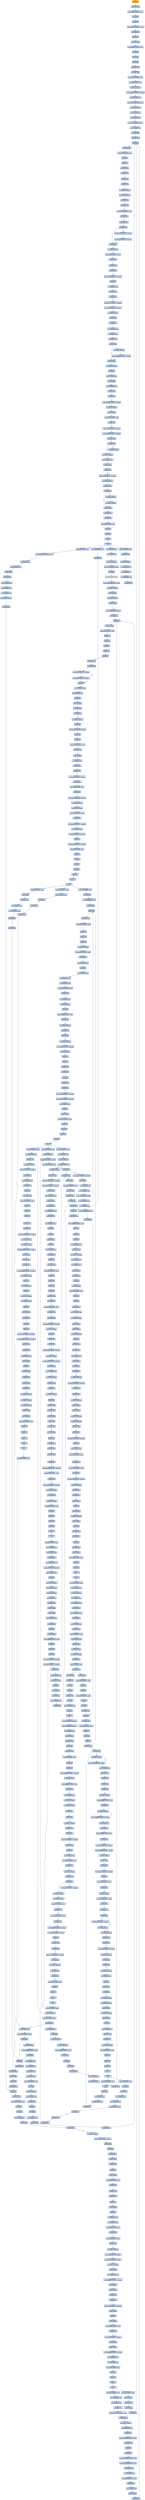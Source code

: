 digraph G {
node[shape=rectangle,style=filled,fillcolor=lightsteelblue,color=lightsteelblue]
bgcolor="transparent"
a0x00428447pushl_ebp[label="start\npushl %ebp",fillcolor="orange",color="lightgrey"];
a0x00428448movl_esp_ebp[label="0x00428448\nmovl %esp, %ebp"];
a0x0042844aaddl_0xffffffe0UINT8_esp[label="0x0042844a\naddl $0xffffffe0<UINT8>, %esp"];
a0x0042844dpushl_ebp[label="0x0042844d\npushl %ebp"];
a0x0042844epushl_eax[label="0x0042844e\npushl %eax"];
a0x0042844fmovl_0x4267e9UINT32_eax[label="0x0042844f\nmovl $0x4267e9<UINT32>, %eax"];
a0x00428454call_0x00427b7b[label="0x00428454\ncall 0x00427b7b"];
a0x00427b7bpushl_ebp[label="0x00427b7b\npushl %ebp"];
a0x00427b7cmovl_esp_ebp[label="0x00427b7c\nmovl %esp, %ebp"];
a0x00427b7eaddl_0xffffffa4UINT8_esp[label="0x00427b7e\naddl $0xffffffa4<UINT8>, %esp"];
a0x00427b81pushl_ebx[label="0x00427b81\npushl %ebx"];
a0x00427b82pushl_esi[label="0x00427b82\npushl %esi"];
a0x00427b83pushl_edi[label="0x00427b83\npushl %edi"];
a0x00427b84addl_ecx_ecx[label="0x00427b84\naddl %ecx, %ecx"];
a0x00427b86movl_edi_edi[label="0x00427b86\nmovl %edi, %edi"];
a0x00427b88addl_0x740UINT32_ebx[label="0x00427b88\naddl $0x740<UINT32>, %ebx"];
a0x00427b8esubl_0x0UINT8_eax[label="0x00427b8e\nsubl $0x0<UINT8>, %eax"];
a0x00427b91movl_eax__32ebp_[label="0x00427b91\nmovl %eax, -32(%ebp)"];
a0x00427b94movw_0x484UINT16__86ebp_[label="0x00427b94\nmovw $0x484<UINT16>, -86(%ebp)"];
a0x00427b9dsubl_0x48eax__eax[label="0x00427b9d\nsubl 0x48(%eax), %eax"];
a0x00427ba0leal_0xcda1ebxedi8__ecx[label="0x00427ba0\nleal 0xcda1(%ebx,%edi,8), %ecx"];
a0x00427ba7movl_eax__20ebp_[label="0x00427ba7\nmovl %eax, -20(%ebp)"];
a0x00427baamovl__32ebp__eax[label="0x00427baa\nmovl -32(%ebp), %eax"];
a0x00427badleal__91ebp__edx[label="0x00427bad\nleal -91(%ebp), %edx"];
a0x00427bb3pushl_0x15a8a3e2UINT32[label="0x00427bb3\npushl $0x15a8a3e2<UINT32>"];
a0x00427bb8movl__18ebp__esi[label="0x00427bb8\nmovl -18(%ebp), %esi"];
a0x00427bbbpushl__88ebp_[label="0x00427bbb\npushl -88(%ebp)"];
a0x00427bbecall_0x0042751a[label="0x00427bbe\ncall 0x0042751a"];
a0x0042751apushl_ebp[label="0x0042751a\npushl %ebp"];
a0x0042751bmovl_esp_ebp[label="0x0042751b\nmovl %esp, %ebp"];
a0x0042751dsubl_0x28UINT32_esp[label="0x0042751d\nsubl $0x28<UINT32>, %esp"];
a0x00427523pushl_eax[label="0x00427523\npushl %eax"];
a0x00427524pushl_ecx[label="0x00427524\npushl %ecx"];
a0x00427525testl_ecx_eax[label="0x00427525\ntestl %ecx, %eax"];
a0x00427527jno_0x0042752c[label="0x00427527\njno 0x0042752c"];
a0x0042752corl_esi_eax[label="0x0042752c\norl %esi, %eax"];
a0x0042752eje_0x00427536[label="0x0042752e\nje 0x00427536"];
a0x00427530movl_ecx__30ebp_[label="0x00427530\nmovl %ecx, -30(%ebp)"];
a0x00427533movl_ecx__30ebp_[label="0x00427533\nmovl %ecx, -30(%ebp)"];
a0x00427536testl_esi_edx[label="0x00427536\ntestl %esi, %edx"];
a0x00427538jae_0x00427548[label="0x00427538\njae 0x00427548"];
a0x00427548cmpl_0x130UINT32_ecx[label="0x00427548\ncmpl $0x130<UINT32>, %ecx"];
a0x0042754ejno_0x00427556[label="0x0042754e\njno 0x00427556"];
a0x00427556cmpl_eax_ebx[label="0x00427556\ncmpl %eax, %ebx"];
a0x00427558jbe_0x0042756e[label="0x00427558\njbe 0x0042756e"];
a0x0042755amovl_0x138UINT32__17ebp_[label="0x0042755a\nmovl $0x138<UINT32>, -17(%ebp)"];
a0x00427564movl_0x78UINT32__28ebp_[label="0x00427564\nmovl $0x78<UINT32>, -28(%ebp)"];
a0x0042756epushl__25ebp_[label="0x0042756e\npushl -25(%ebp)"];
a0x00427571xorl__20ebp__ecx[label="0x00427571\nxorl -20(%ebp), %ecx"];
a0x00427574cmpl_0x240UINT32_ecx[label="0x00427574\ncmpl $0x240<UINT32>, %ecx"];
a0x0042757ajae_0x00427582[label="0x0042757a\njae 0x00427582"];
a0x00427582testl_ebx_edi[label="0x00427582\ntestl %ebx, %edi"];
a0x00427584jae_0x0042758c[label="0x00427584\njae 0x0042758c"];
a0x0042758cmovl_0x300UINT32__22ebp_[label="0x0042758c\nmovl $0x300<UINT32>, -22(%ebp)"];
a0x00427596pushl_ecx[label="0x00427596\npushl %ecx"];
a0x00427597orl__28ebp__edx[label="0x00427597\norl -28(%ebp), %edx"];
a0x0042759atestl_esi_eax[label="0x0042759a\ntestl %esi, %eax"];
a0x0042759cjbe_0x004275b2[label="0x0042759c\njbe 0x004275b2"];
a0x0042759emovl_0x258UINT32__17ebp_[label="0x0042759e\nmovl $0x258<UINT32>, -17(%ebp)"];
a0x004275a8movl_0x90UINT32__29ebp_[label="0x004275a8\nmovl $0x90<UINT32>, -29(%ebp)"];
a0x004275b2movl_edx__9ebp_[label="0x004275b2\nmovl %edx, -9(%ebp)"];
a0x004275b5orl_ecx_edi[label="0x004275b5\norl %ecx, %edi"];
a0x004275b7jne_0x004275c6[label="0x004275b7\njne 0x004275c6"];
a0x004275c6addl__12ebp__edx[label="0x004275c6\naddl -12(%ebp), %edx"];
a0x004275c9orl__24ebp__eax[label="0x004275c9\norl -24(%ebp), %eax"];
a0x004275cccmpl_ebx_ecx[label="0x004275cc\ncmpl %ebx, %ecx"];
a0x004275cejae_0x004275da[label="0x004275ce\njae 0x004275da"];
a0x004275d0movl_ebx__30ebp_[label="0x004275d0\nmovl %ebx, -30(%ebp)"];
a0x004275d3movb_0xffffffc4UINT8__22ebp_[label="0x004275d3\nmovb $0xffffffc4<UINT8>, -22(%ebp)"];
a0x004275dapushl__19ebp_[label="0x004275da\npushl -19(%ebp)"];
a0x004275ddmovl_eax__20ebp_[label="0x004275dd\nmovl %eax, -20(%ebp)"];
a0x004275e0pushl_ebx[label="0x004275e0\npushl %ebx"];
a0x004275e1andl__20ebp__edi[label="0x004275e1\nandl -20(%ebp), %edi"];
a0x004275e4pushl__39ebp_[label="0x004275e4\npushl -39(%ebp)"];
a0x004275e7movl__28ebp__edx[label="0x004275e7\nmovl -28(%ebp), %edx"];
a0x004275eaxorl_esi_edi[label="0x004275ea\nxorl %esi, %edi"];
a0x004275ecjo_0x004275f8[label="0x004275ec\njo 0x004275f8"];
a0x004275eemovb_0xffffffecUINT8__25ebp_[label="0x004275ee\nmovb $0xffffffec<UINT8>, -25(%ebp)"];
a0x004275f5movl_esi__12ebp_[label="0x004275f5\nmovl %esi, -12(%ebp)"];
a0x004275f8pushl__28ebp_[label="0x004275f8\npushl -28(%ebp)"];
a0x004275fbcmpl_0x74UINT8_ebx[label="0x004275fb\ncmpl $0x74<UINT8>, %ebx"];
a0x004275fejo_0x00427611[label="0x004275fe\njo 0x00427611"];
a0x00427600movl_0x128UINT32__24ebp_[label="0x00427600\nmovl $0x128<UINT32>, -24(%ebp)"];
a0x0042760amovb_0xfffffff0UINT8__16ebp_[label="0x0042760a\nmovb $0xfffffff0<UINT8>, -16(%ebp)"];
a0x00427611cmpl_eax_edx[label="0x00427611\ncmpl %eax, %edx"];
a0x00427613jno_0x00427618[label="0x00427613\njno 0x00427618"];
a0x00427618movl_eax__23ebp_[label="0x00427618\nmovl %eax, -23(%ebp)"];
a0x0042761bmovl__31ebp__ebx[label="0x0042761b\nmovl -31(%ebp), %ebx"];
a0x0042761etestl_esi_ebx[label="0x0042761e\ntestl %esi, %ebx"];
a0x00427620jo_0x0042762c[label="0x00427620\njo 0x0042762c"];
a0x00427622movb_0x58UINT8__27ebp_[label="0x00427622\nmovb $0x58<UINT8>, -27(%ebp)"];
a0x00427629movl_edx__29ebp_[label="0x00427629\nmovl %edx, -29(%ebp)"];
a0x0042762ccmpl_ecx_edx[label="0x0042762c\ncmpl %ecx, %edx"];
a0x0042762ejb_0x00427636[label="0x0042762e\njb 0x00427636"];
a0x00427636pushl__28ebp_[label="0x00427636\npushl -28(%ebp)"];
a0x00427639testl_ebx_eax[label="0x00427639\ntestl %ebx, %eax"];
a0x0042763bjno_0x00427647[label="0x0042763b\njno 0x00427647"];
a0x00427647addl_0x1cUINT8_esp[label="0x00427647\naddl $0x1c<UINT8>, %esp"];
a0x0042764apopl_ecx[label="0x0042764a\npopl %ecx"];
a0x0042764bpopl_eax[label="0x0042764b\npopl %eax"];
a0x0042764cleave_[label="0x0042764c\nleave "];
a0x0042764dret[label="0x0042764d\nret"];
a0x00427bc3addl_0x8UINT8_esp[label="0x00427bc3\naddl $0x8<UINT8>, %esp"];
a0x00427bc6movl_0x7ffe02e8UINT32_eax[label="0x00427bc6\nmovl $0x7ffe02e8<UINT32>, %eax"];
a0x00427bcbmovl_eax__eax[label="0x00427bcb\nmovl (%eax), %eax"];
a0x00427bcdmovl__39ebp__ecx[label="0x00427bcd\nmovl -39(%ebp), %ecx"];
a0x00427bd0orl_eax_eax[label="0x00427bd0\norl %eax, %eax"];
a0x00427bd2jne_0x00427fdb[label="0x00427bd2\njne 0x00427fdb"];
a0x00427fdbmovl__32ebp__eax[label="0x00427fdb\nmovl -32(%ebp), %eax"];
a0x00427fdemovl__82ebp__edi[label="0x00427fde\nmovl -82(%ebp), %edi"];
a0x00427fe1leal__19ebp__edi[label="0x00427fe1\nleal -19(%ebp), %edi"];
a0x00427fe7pushl_0x19UINT8[label="0x00427fe7\npushl $0x19<UINT8>"];
a0x00427fe9call_0x00427928[label="0x00427fe9\ncall 0x00427928"];
a0x00427928pushl_ebp[label="0x00427928\npushl %ebp"];
a0x00427929movl_esp_ebp[label="0x00427929\nmovl %esp, %ebp"];
a0x0042792bsubl_0x30UINT8_esp[label="0x0042792b\nsubl $0x30<UINT8>, %esp"];
a0x0042792epushl_eax[label="0x0042792e\npushl %eax"];
a0x0042792fpushl_ecx[label="0x0042792f\npushl %ecx"];
a0x00427930xorl__38ebp__edx[label="0x00427930\nxorl -38(%ebp), %edx"];
a0x00427933orl_edi_ebx[label="0x00427933\norl %edi, %ebx"];
a0x00427935jbe_0x00427944[label="0x00427935\njbe 0x00427944"];
a0x00427937movl_ebx__33ebp_[label="0x00427937\nmovl %ebx, -33(%ebp)"];
a0x0042793amovl_0x2dcUINT32__8ebp_[label="0x0042793a\nmovl $0x2dc<UINT32>, -8(%ebp)"];
a0x00427944pushl__9ebp_[label="0x00427944\npushl -9(%ebp)"];
a0x00427947pushl_eax[label="0x00427947\npushl %eax"];
a0x00427948pushl__15ebp_[label="0x00427948\npushl -15(%ebp)"];
a0x0042794borl_ecx_ebx[label="0x0042794b\norl %ecx, %ebx"];
a0x0042794djne_0x0042795d[label="0x0042794d\njne 0x0042795d"];
a0x0042795dpushl_ebx[label="0x0042795d\npushl %ebx"];
a0x0042795epushl__21ebp_[label="0x0042795e\npushl -21(%ebp)"];
a0x00427961cmpl_0x30UINT8_ecx[label="0x00427961\ncmpl $0x30<UINT8>, %ecx"];
a0x00427964jno_0x00427970[label="0x00427964\njno 0x00427970"];
a0x00427970testl_ecx_edi[label="0x00427970\ntestl %ecx, %edi"];
a0x00427972jno_0x00427977[label="0x00427972\njno 0x00427977"];
a0x00427977pushl_ecx[label="0x00427977\npushl %ecx"];
a0x00427978pushl__33ebp_[label="0x00427978\npushl -33(%ebp)"];
a0x0042797bpushl_ebx[label="0x0042797b\npushl %ebx"];
a0x0042797candl__39ebp__esi[label="0x0042797c\nandl -39(%ebp), %esi"];
a0x0042797fxorl__38ebp__edx[label="0x0042797f\nxorl -38(%ebp), %edx"];
a0x00427982cmpl_0xfcUINT32_esi[label="0x00427982\ncmpl $0xfc<UINT32>, %esi"];
a0x00427988jne_0x00427990[label="0x00427988\njne 0x00427990"];
a0x00427990cmpl_0x38UINT8_ecx[label="0x00427990\ncmpl $0x38<UINT8>, %ecx"];
a0x00427993jo_0x004279a2[label="0x00427993\njo 0x004279a2"];
a0x00427995movl_eax__32ebp_[label="0x00427995\nmovl %eax, -32(%ebp)"];
a0x00427998movl_0xacUINT32__9ebp_[label="0x00427998\nmovl $0xac<UINT32>, -9(%ebp)"];
a0x004279a2movb_0x6cUINT8__11ebp_[label="0x004279a2\nmovb $0x6c<UINT8>, -11(%ebp)"];
a0x004279a9movl_ecx__12ebp_[label="0x004279a9\nmovl %ecx, -12(%ebp)"];
a0x004279acpushl__23ebp_[label="0x004279ac\npushl -23(%ebp)"];
a0x004279afmovl__43ebp__edx[label="0x004279af\nmovl -43(%ebp), %edx"];
a0x004279b2movb_0xffffffacUINT8__13ebp_[label="0x004279b2\nmovb $0xffffffac<UINT8>, -13(%ebp)"];
a0x004279b9pushl__38ebp_[label="0x004279b9\npushl -38(%ebp)"];
a0x004279bcpushl__21ebp_[label="0x004279bc\npushl -21(%ebp)"];
a0x004279bfxorl_edi_esi[label="0x004279bf\nxorl %edi, %esi"];
a0x004279c1jbe_0x004279cd[label="0x004279c1\njbe 0x004279cd"];
a0x004279c3movl_0x260UINT32__24ebp_[label="0x004279c3\nmovl $0x260<UINT32>, -24(%ebp)"];
a0x004279cdpushl__14ebp_[label="0x004279cd\npushl -14(%ebp)"];
a0x004279d0pushl_eax[label="0x004279d0\npushl %eax"];
a0x004279d1pushl__36ebp_[label="0x004279d1\npushl -36(%ebp)"];
a0x004279d4cmpl_0x3c0UINT32_edi[label="0x004279d4\ncmpl $0x3c0<UINT32>, %edi"];
a0x004279dajno_0x004279e9[label="0x004279da\njno 0x004279e9"];
a0x004279e9movb_0x68UINT8__10ebp_[label="0x004279e9\nmovb $0x68<UINT8>, -10(%ebp)"];
a0x004279f0pushl__18ebp_[label="0x004279f0\npushl -18(%ebp)"];
a0x004279f3pushl__47ebp_[label="0x004279f3\npushl -47(%ebp)"];
a0x004279f6movb_0xffffffc8UINT8__19ebp_[label="0x004279f6\nmovb $0xffffffc8<UINT8>, -19(%ebp)"];
a0x004279fdaddl__19ebp__eax[label="0x004279fd\naddl -19(%ebp), %eax"];
a0x00427a00addl__28ebp__ebx[label="0x00427a00\naddl -28(%ebp), %ebx"];
a0x00427a03addl_0x40UINT8_esp[label="0x00427a03\naddl $0x40<UINT8>, %esp"];
a0x00427a06popl_ecx[label="0x00427a06\npopl %ecx"];
a0x00427a07popl_eax[label="0x00427a07\npopl %eax"];
a0x00427a08leave_[label="0x00427a08\nleave "];
a0x00427a09ret[label="0x00427a09\nret"];
a0x00427feeaddl_0x4UINT8_esp[label="0x00427fee\naddl $0x4<UINT8>, %esp"];
a0x00427ff1movl_0x5ceax__eax[label="0x00427ff1\nmovl 0x5c(%eax), %eax"];
a0x00427ff4addl__20ebp__eax[label="0x00427ff4\naddl -20(%ebp), %eax"];
a0x00427ff7leal_edi__ecx[label="0x00427ff7\nleal (%edi), %ecx"];
a0x00427ff9movl_0xfc9b7c9bUINT32_ecx[label="0x00427ff9\nmovl $0xfc9b7c9b<UINT32>, %ecx"];
a0x00427ffemovl_ebp_ecx[label="0x00427ffe\nmovl %ebp, %ecx"];
a0x00428000movl_eax__12ebp_[label="0x00428000\nmovl %eax, -12(%ebp)"];
a0x00428003pushl_0x40UINT8[label="0x00428003\npushl $0x40<UINT8>"];
a0x00428005orl_edx_ecx[label="0x00428005\norl %edx, %ecx"];
a0x00428007movl_0xbde0df2bUINT32_ecx[label="0x00428007\nmovl $0xbde0df2b<UINT32>, %ecx"];
a0x0042800cmovl_ecx_ecx[label="0x0042800c\nmovl %ecx, %ecx"];
a0x0042800epushl_esi[label="0x0042800e\npushl %esi"];
a0x0042800forl_ebx_esi[label="0x0042800f\norl %ebx, %esi"];
a0x00428011movl_0x7b56fc61UINT32_esi[label="0x00428011\nmovl $0x7b56fc61<UINT32>, %esi"];
a0x00428016addl_0x84a9339fUINT32_esi[label="0x00428016\naddl $0x84a9339f<UINT32>, %esi"];
a0x0042801cxchgl_esi_esp_[label="0x0042801c\nxchgl %esi, (%esp)"];
a0x0042801fmovl__32ebp__eax[label="0x0042801f\nmovl -32(%ebp), %eax"];
a0x00428022pushl_0x64ed9051UINT32[label="0x00428022\npushl $0x64ed9051<UINT32>"];
a0x00428027pushl__69ebp_[label="0x00428027\npushl -69(%ebp)"];
a0x0042802aleal__39ebp__ebx[label="0x0042802a\nleal -39(%ebp), %ebx"];
a0x00428030pushl__43ebp_[label="0x00428030\npushl -43(%ebp)"];
a0x00428033call_0x0042751a[label="0x00428033\ncall 0x0042751a"];
a0x00428038addl_0xcUINT8_esp[label="0x00428038\naddl $0xc<UINT8>, %esp"];
a0x0042803bpushl_0x4ceax_[label="0x0042803b\npushl 0x4c(%eax)"];
a0x0042803epushl_0x0UINT8[label="0x0042803e\npushl $0x0<UINT8>"];
a0x00428040leal__19ebp__ebx[label="0x00428040\nleal -19(%ebp), %ebx"];
a0x00428046leal__73ebp__esi[label="0x00428046\nleal -73(%ebp), %esi"];
a0x0042804cmovl__86ebp__edi[label="0x0042804c\nmovl -86(%ebp), %edi"];
a0x0042804fcall_0x0042751a[label="0x0042804f\ncall 0x0042751a"];
a0x00428054movl__12ebp__eax[label="0x00428054\nmovl -12(%ebp), %eax"];
a0x00428057movl_eax__eax[label="0x00428057\nmovl (%eax), %eax"];
a0x00428059xorl_ebx__82ebp_[label="0x00428059\nxorl %ebx, -82(%ebp)"];
a0x0042805ctestl_0x0UINT32_eax_[label="0x0042805c\ntestl $0x0<UINT32>, (%eax)"];
a0x00428062call_eax[label="0x00428062\ncall %eax"];
VirtualAlloc_kernel32_dll[label="VirtualAlloc@kernel32.dll",fillcolor="lightgrey",color="lightgrey"];
a0x00428064leal_0x3d69edxebx4__ebx[label="0x00428064\nleal 0x3d69(%edx,%ebx,4), %ebx"];
a0x0042806bmovl_eax__24ebp_[label="0x0042806b\nmovl %eax, -24(%ebp)"];
a0x0042806esubl_ebx_ebx[label="0x0042806e\nsubl %ebx, %ebx"];
a0x00428070movl_eax__4ebp_[label="0x00428070\nmovl %eax, -4(%ebp)"];
a0x00428073pushl__20ebp_[label="0x00428073\npushl -20(%ebp)"];
a0x00428076pushl_0x1fbd7a1eUINT32[label="0x00428076\npushl $0x1fbd7a1e<UINT32>"];
a0x0042807bcall_0x00427376[label="0x0042807b\ncall 0x00427376"];
a0x00427376pushl_ebp[label="0x00427376\npushl %ebp"];
a0x00427377movl_esp_ebp[label="0x00427377\nmovl %esp, %ebp"];
a0x00427379subl_0x28UINT32_esp[label="0x00427379\nsubl $0x28<UINT32>, %esp"];
a0x0042737fpushl_ecx[label="0x0042737f\npushl %ecx"];
a0x00427380pushl_edx[label="0x00427380\npushl %edx"];
a0x00427381pushl_esi[label="0x00427381\npushl %esi"];
a0x00427382pushl_edi[label="0x00427382\npushl %edi"];
a0x00427383pushl_eax[label="0x00427383\npushl %eax"];
a0x00427384testl_esi_ebx[label="0x00427384\ntestl %esi, %ebx"];
a0x00427386jbe_0x00427396[label="0x00427386\njbe 0x00427396"];
a0x00427396pushl_ebx[label="0x00427396\npushl %ebx"];
a0x00427397movl__18ebp__edx[label="0x00427397\nmovl -18(%ebp), %edx"];
a0x0042739aaddl__15ebp__esi[label="0x0042739a\naddl -15(%ebp), %esi"];
a0x0042739dpushl_eax[label="0x0042739d\npushl %eax"];
a0x0042739epushl__17ebp_[label="0x0042739e\npushl -17(%ebp)"];
a0x004273a1testl_edx_esi[label="0x004273a1\ntestl %edx, %esi"];
a0x004273a3jno_0x004273af[label="0x004273a3\njno 0x004273af"];
a0x004273afmovl_edx__22ebp_[label="0x004273af\nmovl %edx, -22(%ebp)"];
a0x004273b2pushl_eax[label="0x004273b2\npushl %eax"];
a0x004273b3movl_0x378UINT32__8ebp_[label="0x004273b3\nmovl $0x378<UINT32>, -8(%ebp)"];
a0x004273bdpushl_ebx[label="0x004273bd\npushl %ebx"];
a0x004273bepushl_eax[label="0x004273be\npushl %eax"];
a0x004273bfcmpl_0x18cUINT32_ebx[label="0x004273bf\ncmpl $0x18c<UINT32>, %ebx"];
a0x004273c5jne_0x004273cd[label="0x004273c5\njne 0x004273cd"];
a0x004273cdpushl__26ebp_[label="0x004273cd\npushl -26(%ebp)"];
a0x004273d0orl__12ebp__ebx[label="0x004273d0\norl -12(%ebp), %ebx"];
a0x004273d3xorl_edi_edx[label="0x004273d3\nxorl %edi, %edx"];
a0x004273d5jb_0x004273de[label="0x004273d5\njb 0x004273de"];
a0x004273d7movb_0x78UINT8__30ebp_[label="0x004273d7\nmovb $0x78<UINT8>, -30(%ebp)"];
a0x004273depushl__24ebp_[label="0x004273de\npushl -24(%ebp)"];
a0x004273e1cmpl_0x20UINT8_ebx[label="0x004273e1\ncmpl $0x20<UINT8>, %ebx"];
a0x004273e4je_0x004273f3[label="0x004273e4\nje 0x004273f3"];
a0x004273e6movl_0x2c8UINT32__30ebp_[label="0x004273e6\nmovl $0x2c8<UINT32>, -30(%ebp)"];
a0x004273f0movl_ecx__35ebp_[label="0x004273f0\nmovl %ecx, -35(%ebp)"];
a0x004273f3movl_ebx__35ebp_[label="0x004273f3\nmovl %ebx, -35(%ebp)"];
a0x004273f6cmpl_0x78UINT32_ebx[label="0x004273f6\ncmpl $0x78<UINT32>, %ebx"];
a0x004273fcjno_0x00427408[label="0x004273fc\njno 0x00427408"];
a0x00427408movl_0x3a8UINT32__33ebp_[label="0x00427408\nmovl $0x3a8<UINT32>, -33(%ebp)"];
a0x00427412addl__15ebp__edx[label="0x00427412\naddl -15(%ebp), %edx"];
a0x00427415movl_0xf4UINT32__31ebp_[label="0x00427415\nmovl $0xf4<UINT32>, -31(%ebp)"];
a0x0042741fpushl_eax[label="0x0042741f\npushl %eax"];
a0x00427420movl_0x1bcUINT32__18ebp_[label="0x00427420\nmovl $0x1bc<UINT32>, -18(%ebp)"];
a0x0042742aaddl_0x24UINT8_esp[label="0x0042742a\naddl $0x24<UINT8>, %esp"];
a0x0042742dpopl_eax[label="0x0042742d\npopl %eax"];
a0x0042742epopl_edi[label="0x0042742e\npopl %edi"];
a0x0042742fpopl_esi[label="0x0042742f\npopl %esi"];
a0x00427430popl_edx[label="0x00427430\npopl %edx"];
a0x00427431popl_ecx[label="0x00427431\npopl %ecx"];
a0x00427432leave_[label="0x00427432\nleave "];
a0x00427433ret[label="0x00427433\nret"];
a0x00428080addl_0x4UINT8_esp[label="0x00428080\naddl $0x4<UINT8>, %esp"];
a0x00428083popl__36ebp_[label="0x00428083\npopl -36(%ebp)"];
a0x00428086pushl_0xffffffa8UINT8[label="0x00428086\npushl $0xffffffa8<UINT8>"];
a0x00428088call_0x0042764e[label="0x00428088\ncall 0x0042764e"];
a0x0042764epushl_ebp[label="0x0042764e\npushl %ebp"];
a0x0042764fmovl_esp_ebp[label="0x0042764f\nmovl %esp, %ebp"];
a0x00427651subl_0x28UINT32_esp[label="0x00427651\nsubl $0x28<UINT32>, %esp"];
a0x00427657pushl_esi[label="0x00427657\npushl %esi"];
a0x00427658pushl_edi[label="0x00427658\npushl %edi"];
a0x00427659pushl_eax[label="0x00427659\npushl %eax"];
a0x0042765amovl_edx__34ebp_[label="0x0042765a\nmovl %edx, -34(%ebp)"];
a0x0042765dcmpl_0x288UINT32_ebx[label="0x0042765d\ncmpl $0x288<UINT32>, %ebx"];
a0x00427663jne_0x0042766b[label="0x00427663\njne 0x0042766b"];
a0x0042766bandl__22ebp__ebx[label="0x0042766b\nandl -22(%ebp), %ebx"];
a0x0042766epushl_eax[label="0x0042766e\npushl %eax"];
a0x0042766fxorl__27ebp__edx[label="0x0042766f\nxorl -27(%ebp), %edx"];
a0x00427672addl__18ebp__ebx[label="0x00427672\naddl -18(%ebp), %ebx"];
a0x00427675movl__35ebp__ebx[label="0x00427675\nmovl -35(%ebp), %ebx"];
a0x00427678cmpl_0x27cUINT32_ecx[label="0x00427678\ncmpl $0x27c<UINT32>, %ecx"];
a0x0042767ejae_0x00427683[label="0x0042767e\njae 0x00427683"];
a0x00427683subl__20ebp__ebx[label="0x00427683\nsubl -20(%ebp), %ebx"];
a0x00427686subl__8ebp__ebx[label="0x00427686\nsubl -8(%ebp), %ebx"];
a0x00427689pushl_ebx[label="0x00427689\npushl %ebx"];
a0x0042768acmpl_0xffffffa0UINT8_edi[label="0x0042768a\ncmpl $0xffffffa0<UINT8>, %edi"];
a0x0042768djo_0x00427692[label="0x0042768d\njo 0x00427692"];
a0x0042768fmovl_edx__30ebp_[label="0x0042768f\nmovl %edx, -30(%ebp)"];
a0x00427692xorl_ebx_esi[label="0x00427692\nxorl %ebx, %esi"];
a0x00427694je_0x00427699[label="0x00427694\nje 0x00427699"];
a0x00427696movl_edx__17ebp_[label="0x00427696\nmovl %edx, -17(%ebp)"];
a0x00427699movl_0x3b8UINT32__8ebp_[label="0x00427699\nmovl $0x3b8<UINT32>, -8(%ebp)"];
a0x004276a3xorl__8ebp__edi[label="0x004276a3\nxorl -8(%ebp), %edi"];
a0x004276a6pushl_eax[label="0x004276a6\npushl %eax"];
a0x004276a7pushl_edx[label="0x004276a7\npushl %edx"];
a0x004276a8xorl_esi_edi[label="0x004276a8\nxorl %esi, %edi"];
a0x004276aajno_0x004276b2[label="0x004276aa\njno 0x004276b2"];
a0x004276b2pushl_eax[label="0x004276b2\npushl %eax"];
a0x004276b3xorl_eax_esi[label="0x004276b3\nxorl %eax, %esi"];
a0x004276b5jb_0x004276cb[label="0x004276b5\njb 0x004276cb"];
a0x004276b7movl_0x348UINT32__24ebp_[label="0x004276b7\nmovl $0x348<UINT32>, -24(%ebp)"];
a0x004276c1movl_0x144UINT32__24ebp_[label="0x004276c1\nmovl $0x144<UINT32>, -24(%ebp)"];
a0x004276cbxorl__20ebp__edx[label="0x004276cb\nxorl -20(%ebp), %edx"];
a0x004276cepushl_ecx[label="0x004276ce\npushl %ecx"];
a0x004276cfpushl__13ebp_[label="0x004276cf\npushl -13(%ebp)"];
a0x004276d2addl_0x1cUINT8_esp[label="0x004276d2\naddl $0x1c<UINT8>, %esp"];
a0x004276d5popl_eax[label="0x004276d5\npopl %eax"];
a0x004276d6popl_edi[label="0x004276d6\npopl %edi"];
a0x004276d7popl_esi[label="0x004276d7\npopl %esi"];
a0x004276d8leave_[label="0x004276d8\nleave "];
a0x004276d9ret[label="0x004276d9\nret"];
a0x0042808daddl_0x4UINT8_esp[label="0x0042808d\naddl $0x4<UINT8>, %esp"];
a0x00428090movl__32ebp__eax[label="0x00428090\nmovl -32(%ebp), %eax"];
a0x00428093orl_edx__80ebp_[label="0x00428093\norl %edx, -80(%ebp)"];
a0x00428096movl_0x58eax__eax[label="0x00428096\nmovl 0x58(%eax), %eax"];
a0x00428099addl_eax__36ebp_[label="0x00428099\naddl %eax, -36(%ebp)"];
a0x0042809csubl_esp_esi[label="0x0042809c\nsubl %esp, %esi"];
a0x0042809eaddl_0x1000UINT32__36ebp_[label="0x0042809e\naddl $0x1000<UINT32>, -36(%ebp)"];
a0x004280a5addl_0x5ffUINT32__36ebp_[label="0x004280a5\naddl $0x5ff<UINT32>, -36(%ebp)"];
a0x004280acsubl_edx_edi[label="0x004280ac\nsubl %edx, %edi"];
a0x004280aemovl__32ebp__eax[label="0x004280ae\nmovl -32(%ebp), %eax"];
a0x004280b1addl_esp_ebx[label="0x004280b1\naddl %esp, %ebx"];
a0x004280b3pushl_0x98eax_[label="0x004280b3\npushl 0x98(%eax)"];
a0x004280b9movl_0x94eax__eax[label="0x004280b9\nmovl 0x94(%eax), %eax"];
a0x004280bfaddl_ebp_edi[label="0x004280bf\naddl %ebp, %edi"];
a0x004280c1addl__20ebp__eax[label="0x004280c1\naddl -20(%ebp), %eax"];
a0x004280c4pushl_eax[label="0x004280c4\npushl %eax"];
a0x004280c5pushl_esi[label="0x004280c5\npushl %esi"];
a0x004280c6pushl__52ebp_[label="0x004280c6\npushl -52(%ebp)"];
a0x004280c9pushl_esp[label="0x004280c9\npushl %esp"];
a0x004280caleal__21ebp__edx[label="0x004280ca\nleal -21(%ebp), %edx"];
a0x004280d0call_0x0042785d[label="0x004280d0\ncall 0x0042785d"];
a0x0042785dpushl_ebp[label="0x0042785d\npushl %ebp"];
a0x0042785emovl_esp_ebp[label="0x0042785e\nmovl %esp, %ebp"];
a0x00427860subl_0x30UINT32_esp[label="0x00427860\nsubl $0x30<UINT32>, %esp"];
a0x00427866pushl_ecx[label="0x00427866\npushl %ecx"];
a0x00427867pushl_edx[label="0x00427867\npushl %edx"];
a0x00427868pushl_ebx[label="0x00427868\npushl %ebx"];
a0x00427869pushl_eax[label="0x00427869\npushl %eax"];
a0x0042786acmpl_edi_esi[label="0x0042786a\ncmpl %edi, %esi"];
a0x0042786cjbe_0x0042787f[label="0x0042786c\njbe 0x0042787f"];
a0x0042787fcmpl_0x328UINT32_ecx[label="0x0042787f\ncmpl $0x328<UINT32>, %ecx"];
a0x00427885jne_0x00427898[label="0x00427885\njne 0x00427898"];
a0x00427898pushl__32ebp_[label="0x00427898\npushl -32(%ebp)"];
a0x0042789bmovb_0x20UINT8__13ebp_[label="0x0042789b\nmovb $0x20<UINT8>, -13(%ebp)"];
a0x004278a2movl_edi__14ebp_[label="0x004278a2\nmovl %edi, -14(%ebp)"];
a0x004278a5pushl_ebx[label="0x004278a5\npushl %ebx"];
a0x004278a6orl_edi_edx[label="0x004278a6\norl %edi, %edx"];
a0x004278a8jo_0x004278b7[label="0x004278a8\njo 0x004278b7"];
a0x004278aamovl_0x3d4UINT32__39ebp_[label="0x004278aa\nmovl $0x3d4<UINT32>, -39(%ebp)"];
a0x004278b4movl_edx__26ebp_[label="0x004278b4\nmovl %edx, -26(%ebp)"];
a0x004278b7movl_0x248UINT32__43ebp_[label="0x004278b7\nmovl $0x248<UINT32>, -43(%ebp)"];
a0x004278c1pushl__46ebp_[label="0x004278c1\npushl -46(%ebp)"];
a0x004278c4movl__24ebp__ebx[label="0x004278c4\nmovl -24(%ebp), %ebx"];
a0x004278c7movl_ebx__27ebp_[label="0x004278c7\nmovl %ebx, -27(%ebp)"];
a0x004278catestl_eax_esi[label="0x004278ca\ntestl %eax, %esi"];
a0x004278ccjb_0x004278d1[label="0x004278cc\njb 0x004278d1"];
a0x004278cemovl_edx__17ebp_[label="0x004278ce\nmovl %edx, -17(%ebp)"];
a0x004278d1pushl_eax[label="0x004278d1\npushl %eax"];
a0x004278d2cmpl_ecx_edx[label="0x004278d2\ncmpl %ecx, %edx"];
a0x004278d4jno_0x004278d9[label="0x004278d4\njno 0x004278d9"];
a0x004278d9pushl__44ebp_[label="0x004278d9\npushl -44(%ebp)"];
a0x004278dcorl_esi_ebx[label="0x004278dc\norl %esi, %ebx"];
a0x004278dejno_0x004278f1[label="0x004278de\njno 0x004278f1"];
a0x004278f1pushl__10ebp_[label="0x004278f1\npushl -10(%ebp)"];
a0x004278f4pushl_edx[label="0x004278f4\npushl %edx"];
a0x004278f5orl_ebx_edx[label="0x004278f5\norl %ebx, %edx"];
a0x004278f7jne_0x004278fc[label="0x004278f7\njne 0x004278fc"];
a0x004278fctestl_eax_esi[label="0x004278fc\ntestl %eax, %esi"];
a0x004278feje_0x00427907[label="0x004278fe\nje 0x00427907"];
a0x00427900movb_0xfffffff0UINT8__40ebp_[label="0x00427900\nmovb $0xfffffff0<UINT8>, -40(%ebp)"];
a0x00427907cmpl_0x70UINT32_eax[label="0x00427907\ncmpl $0x70<UINT32>, %eax"];
a0x0042790dje_0x00427919[label="0x0042790d\nje 0x00427919"];
a0x0042790fmovb_0x38UINT8__23ebp_[label="0x0042790f\nmovb $0x38<UINT8>, -23(%ebp)"];
a0x00427916movl_edx__20ebp_[label="0x00427916\nmovl %edx, -20(%ebp)"];
a0x00427919pushl__34ebp_[label="0x00427919\npushl -34(%ebp)"];
a0x0042791cmovl_ebx__17ebp_[label="0x0042791c\nmovl %ebx, -17(%ebp)"];
a0x0042791faddl_0x20UINT8_esp[label="0x0042791f\naddl $0x20<UINT8>, %esp"];
a0x00427922popl_eax[label="0x00427922\npopl %eax"];
a0x00427923popl_ebx[label="0x00427923\npopl %ebx"];
a0x00427924popl_edx[label="0x00427924\npopl %edx"];
a0x00427925popl_ecx[label="0x00427925\npopl %ecx"];
a0x00427926leave_[label="0x00427926\nleave "];
a0x00427927ret[label="0x00427927\nret"];
a0x004280d5addl_0xcUINT8_esp[label="0x004280d5\naddl $0xc<UINT8>, %esp"];
a0x004280d8movl__32ebp__eax[label="0x004280d8\nmovl -32(%ebp), %eax"];
a0x004280dbandl__23ebp__edx[label="0x004280db\nandl -23(%ebp), %edx"];
a0x004280depushl_0x90eax_[label="0x004280de\npushl 0x90(%eax)"];
a0x004280e4movl_0x8ceax__eax[label="0x004280e4\nmovl 0x8c(%eax), %eax"];
a0x004280ealeal_0x5759ecxesi2__edi[label="0x004280ea\nleal 0x5759(%ecx,%esi,2), %edi"];
a0x004280f1addl__20ebp__eax[label="0x004280f1\naddl -20(%ebp), %eax"];
a0x004280f4pushl_eax[label="0x004280f4\npushl %eax"];
a0x004280f5movl_ecx__90ebp_[label="0x004280f5\nmovl %ecx, -90(%ebp)"];
a0x004280f8movl__32ebp__eax[label="0x004280f8\nmovl -32(%ebp), %eax"];
a0x004280fbaddb_dl__56ebp_[label="0x004280fb\naddb %dl, -56(%ebp)"];
a0x004280fepushl_0x9ceax_[label="0x004280fe\npushl 0x9c(%eax)"];
a0x00428104andl_ebp_ebx[label="0x00428104\nandl %ebp, %ebx"];
a0x00428106pushl__36ebp_[label="0x00428106\npushl -36(%ebp)"];
a0x00428109pushl__4ebp_[label="0x00428109\npushl -4(%ebp)"];
a0x0042810cxorl__14ebp__ebx[label="0x0042810c\nxorl -14(%ebp), %ebx"];
a0x0042810fcall_0x004282b4[label="0x0042810f\ncall 0x004282b4"];
a0x004282b4pushl_ebp[label="0x004282b4\npushl %ebp"];
a0x004282b5movl_esp_ebp[label="0x004282b5\nmovl %esp, %ebp"];
a0x004282b7addl_0xffffffa4UINT8_esp[label="0x004282b7\naddl $0xffffffa4<UINT8>, %esp"];
a0x004282bapushl_ecx[label="0x004282ba\npushl %ecx"];
a0x004282bbpushl_edx[label="0x004282bb\npushl %edx"];
a0x004282bcpushl_ebx[label="0x004282bc\npushl %ebx"];
a0x004282bdmovl_0x0UINT32__12ebp_[label="0x004282bd\nmovl $0x0<UINT32>, -12(%ebp)"];
a0x004282c4movl_0x0UINT32__36ebp_[label="0x004282c4\nmovl $0x0<UINT32>, -36(%ebp)"];
a0x004282cbaddl_edi_edi[label="0x004282cb\naddl %edi, %edi"];
a0x004282cdmovl_0xcebp__eax[label="0x004282cd\nmovl 0xc(%ebp), %eax"];
a0x004282d0movl_eax__8ebp_[label="0x004282d0\nmovl %eax, -8(%ebp)"];
a0x004282d3pushl_ecx[label="0x004282d3\npushl %ecx"];
a0x004282d4pushl__86ebp_[label="0x004282d4\npushl -86(%ebp)"];
a0x004282d7pushl__83ebp_[label="0x004282d7\npushl -83(%ebp)"];
a0x004282damovl__73ebp__ebx[label="0x004282da\nmovl -73(%ebp), %ebx"];
a0x004282ddcall_0x0042764e[label="0x004282dd\ncall 0x0042764e"];
a0x004282e2addl_0xcUINT8_esp[label="0x004282e2\naddl $0xc<UINT8>, %esp"];
a0x004282e5movl_0x8ebp__eax[label="0x004282e5\nmovl 0x8(%ebp), %eax"];
a0x004282e8subl_ecx_esi[label="0x004282e8\nsubl %ecx, %esi"];
a0x004282eamovl_eax__32ebp_[label="0x004282ea\nmovl %eax, -32(%ebp)"];
a0x004282edmovl_0x0UINT32__4ebp_[label="0x004282ed\nmovl $0x0<UINT32>, -4(%ebp)"];
a0x004282f4pushl__84ebp_[label="0x004282f4\npushl -84(%ebp)"];
a0x004282f7movl__50ebp__edi[label="0x004282f7\nmovl -50(%ebp), %edi"];
a0x004282facall_0x004272da[label="0x004282fa\ncall 0x004272da"];
a0x004272dapushl_ebp[label="0x004272da\npushl %ebp"];
a0x004272dbmovl_esp_ebp[label="0x004272db\nmovl %esp, %ebp"];
a0x004272ddsubl_0x2cUINT32_esp[label="0x004272dd\nsubl $0x2c<UINT32>, %esp"];
a0x004272e3pushl_esi[label="0x004272e3\npushl %esi"];
a0x004272e4pushl_edi[label="0x004272e4\npushl %edi"];
a0x004272e5pushl_eax[label="0x004272e5\npushl %eax"];
a0x004272e6orl_eax_edi[label="0x004272e6\norl %eax, %edi"];
a0x004272e8je_0x004272f7[label="0x004272e8\nje 0x004272f7"];
a0x004272eamovl_0x2e4UINT32__17ebp_[label="0x004272ea\nmovl $0x2e4<UINT32>, -17(%ebp)"];
a0x004272f4movl_esi__29ebp_[label="0x004272f4\nmovl %esi, -29(%ebp)"];
a0x004272f7movl_edx__37ebp_[label="0x004272f7\nmovl %edx, -37(%ebp)"];
a0x004272famovb_0xffffff80UINT8__9ebp_[label="0x004272fa\nmovb $0xffffff80<UINT8>, -9(%ebp)"];
a0x00427301pushl__9ebp_[label="0x00427301\npushl -9(%ebp)"];
a0x00427304xorl_ecx_esi[label="0x00427304\nxorl %ecx, %esi"];
a0x00427306jbe_0x00427312[label="0x00427306\njbe 0x00427312"];
a0x00427308movb_0xffffffd4UINT8__30ebp_[label="0x00427308\nmovb $0xffffffd4<UINT8>, -30(%ebp)"];
a0x0042730fmovl_edx__25ebp_[label="0x0042730f\nmovl %edx, -25(%ebp)"];
a0x00427312pushl_eax[label="0x00427312\npushl %eax"];
a0x00427313orl__21ebp__eax[label="0x00427313\norl -21(%ebp), %eax"];
a0x00427316pushl_edx[label="0x00427316\npushl %edx"];
a0x00427317movl_ecx__38ebp_[label="0x00427317\nmovl %ecx, -38(%ebp)"];
a0x0042731axorl__21ebp__ebx[label="0x0042731a\nxorl -21(%ebp), %ebx"];
a0x0042731dpushl_ecx[label="0x0042731d\npushl %ecx"];
a0x0042731etestl_eax_edx[label="0x0042731e\ntestl %eax, %edx"];
a0x00427320jae_0x00427325[label="0x00427320\njae 0x00427325"];
a0x00427325pushl_edx[label="0x00427325\npushl %edx"];
a0x00427326pushl_eax[label="0x00427326\npushl %eax"];
a0x00427327movl_0x14cUINT32__38ebp_[label="0x00427327\nmovl $0x14c<UINT32>, -38(%ebp)"];
a0x00427331movb_0xffffffa0UINT8__35ebp_[label="0x00427331\nmovb $0xffffffa0<UINT8>, -35(%ebp)"];
a0x00427338testl_esi_edi[label="0x00427338\ntestl %esi, %edi"];
a0x0042733ajno_0x00427346[label="0x0042733a\njno 0x00427346"];
a0x00427346andl__13ebp__esi[label="0x00427346\nandl -13(%ebp), %esi"];
a0x00427349pushl__15ebp_[label="0x00427349\npushl -15(%ebp)"];
a0x0042734cpushl_edx[label="0x0042734c\npushl %edx"];
a0x0042734dtestl_edx_ebx[label="0x0042734d\ntestl %edx, %ebx"];
a0x0042734fjae_0x0042735b[label="0x0042734f\njae 0x0042735b"];
a0x0042735bxorl_eax_edx[label="0x0042735b\nxorl %eax, %edx"];
a0x0042735djo_0x00427365[label="0x0042735d\njo 0x00427365"];
a0x0042735fmovl_edx__23ebp_[label="0x0042735f\nmovl %edx, -23(%ebp)"];
a0x00427362movl_eax__30ebp_[label="0x00427362\nmovl %eax, -30(%ebp)"];
a0x00427365subl__34ebp__ebx[label="0x00427365\nsubl -34(%ebp), %ebx"];
a0x00427368pushl__42ebp_[label="0x00427368\npushl -42(%ebp)"];
a0x0042736bpushl__35ebp_[label="0x0042736b\npushl -35(%ebp)"];
a0x0042736eaddl_0x28UINT8_esp[label="0x0042736e\naddl $0x28<UINT8>, %esp"];
a0x00427371popl_eax[label="0x00427371\npopl %eax"];
a0x00427372popl_edi[label="0x00427372\npopl %edi"];
a0x00427373popl_esi[label="0x00427373\npopl %esi"];
a0x00427374leave_[label="0x00427374\nleave "];
a0x00427375ret[label="0x00427375\nret"];
a0x004282ffaddl_0x4UINT8_esp[label="0x004282ff\naddl $0x4<UINT8>, %esp"];
a0x00428302pushl_0x18ebp_[label="0x00428302\npushl 0x18(%ebp)"];
a0x00428305pushl__4ebp_[label="0x00428305\npushl -4(%ebp)"];
a0x00428308pushl_ebp[label="0x00428308\npushl %ebp"];
a0x00428309call_0x00427928[label="0x00428309\ncall 0x00427928"];
a0x0042830eaddl_0x4UINT8_esp[label="0x0042830e\naddl $0x4<UINT8>, %esp"];
a0x00428311pushl__12ebp_[label="0x00428311\npushl -12(%ebp)"];
a0x00428314pushl_0x14ebp_[label="0x00428314\npushl 0x14(%ebp)"];
a0x00428317pushl__17ebp_[label="0x00428317\npushl -17(%ebp)"];
a0x0042831acall_0x0042751a[label="0x0042831a\ncall 0x0042751a"];
a0x0042831faddl_0x4UINT8_esp[label="0x0042831f\naddl $0x4<UINT8>, %esp"];
a0x00428322call_0x004281f9[label="0x00428322\ncall 0x004281f9"];
a0x004281f9pushl_ebp[label="0x004281f9\npushl %ebp"];
a0x004281famovl_esp_ebp[label="0x004281fa\nmovl %esp, %ebp"];
a0x004281fcaddl_0xffffffa4UINT8_esp[label="0x004281fc\naddl $0xffffffa4<UINT8>, %esp"];
a0x004281ffpushl_ecx[label="0x004281ff\npushl %ecx"];
a0x00428200pushl_edx[label="0x00428200\npushl %edx"];
a0x00428201pushl_ebx[label="0x00428201\npushl %ebx"];
a0x00428202movl_0x8ebp__eax[label="0x00428202\nmovl 0x8(%ebp), %eax"];
a0x00428205addl_eax_edx[label="0x00428205\naddl %eax, %edx"];
a0x00428207movl_eax__32ebp_[label="0x00428207\nmovl %eax, -32(%ebp)"];
a0x0042820aleal__71ebp__edi[label="0x0042820a\nleal -71(%ebp), %edi"];
a0x00428210leal__38ebp__ecx[label="0x00428210\nleal -38(%ebp), %ecx"];
a0x00428216pushl__23ebp_[label="0x00428216\npushl -23(%ebp)"];
a0x00428219call_0x00427a0a[label="0x00428219\ncall 0x00427a0a"];
a0x00427a0apushl_ebp[label="0x00427a0a\npushl %ebp"];
a0x00427a0bmovl_esp_ebp[label="0x00427a0b\nmovl %esp, %ebp"];
a0x00427a0dsubl_0x38UINT8_esp[label="0x00427a0d\nsubl $0x38<UINT8>, %esp"];
a0x00427a10pushl_eax[label="0x00427a10\npushl %eax"];
a0x00427a11pushl_ecx[label="0x00427a11\npushl %ecx"];
a0x00427a12pushl__54ebp_[label="0x00427a12\npushl -54(%ebp)"];
a0x00427a15movl__47ebp__ebx[label="0x00427a15\nmovl -47(%ebp), %ebx"];
a0x00427a18movl_eax__33ebp_[label="0x00427a18\nmovl %eax, -33(%ebp)"];
a0x00427a1bpushl__33ebp_[label="0x00427a1b\npushl -33(%ebp)"];
a0x00427a1epushl__50ebp_[label="0x00427a1e\npushl -50(%ebp)"];
a0x00427a21movl_edi__42ebp_[label="0x00427a21\nmovl %edi, -42(%ebp)"];
a0x00427a24pushl_ecx[label="0x00427a24\npushl %ecx"];
a0x00427a25cmpl_esi_edi[label="0x00427a25\ncmpl %esi, %edi"];
a0x00427a27jno_0x00427a2c[label="0x00427a27\njno 0x00427a2c"];
a0x00427a2caddl__22ebp__esi[label="0x00427a2c\naddl -22(%ebp), %esi"];
a0x00427a2fpushl__10ebp_[label="0x00427a2f\npushl -10(%ebp)"];
a0x00427a32orl_ecx_edi[label="0x00427a32\norl %ecx, %edi"];
a0x00427a34jbe_0x00427a43[label="0x00427a34\njbe 0x00427a43"];
a0x00427a36movl_eax__33ebp_[label="0x00427a36\nmovl %eax, -33(%ebp)"];
a0x00427a39movl_0xdcUINT32__39ebp_[label="0x00427a39\nmovl $0xdc<UINT32>, -39(%ebp)"];
a0x00427a43testl_edx_ecx[label="0x00427a43\ntestl %edx, %ecx"];
a0x00427a45jae_0x00427a5b[label="0x00427a45\njae 0x00427a5b"];
a0x00427a5bmovl_ecx__12ebp_[label="0x00427a5b\nmovl %ecx, -12(%ebp)"];
a0x00427a5epushl__11ebp_[label="0x00427a5e\npushl -11(%ebp)"];
a0x00427a61pushl__51ebp_[label="0x00427a61\npushl -51(%ebp)"];
a0x00427a64movl_ecx__50ebp_[label="0x00427a64\nmovl %ecx, -50(%ebp)"];
a0x00427a67movl_eax__19ebp_[label="0x00427a67\nmovl %eax, -19(%ebp)"];
a0x00427a6atestl_esi_edi[label="0x00427a6a\ntestl %esi, %edi"];
a0x00427a6cje_0x00427a78[label="0x00427a6c\nje 0x00427a78"];
a0x00427a6emovl_0x2fcUINT32__23ebp_[label="0x00427a6e\nmovl $0x2fc<UINT32>, -23(%ebp)"];
a0x00427a78pushl_ebx[label="0x00427a78\npushl %ebx"];
a0x00427a79addl__27ebp__ebx[label="0x00427a79\naddl -27(%ebp), %ebx"];
a0x00427a7ccmpl_0x64UINT8_edx[label="0x00427a7c\ncmpl $0x64<UINT8>, %edx"];
a0x00427a7fjne_0x00427a8b[label="0x00427a7f\njne 0x00427a8b"];
a0x00427a8bcmpl_0x1e4UINT32_eax[label="0x00427a8b\ncmpl $0x1e4<UINT32>, %eax"];
a0x00427a91jb_0x00427aa0[label="0x00427a91\njb 0x00427aa0"];
a0x00427a93movl_0x168UINT32__45ebp_[label="0x00427a93\nmovl $0x168<UINT32>, -45(%ebp)"];
a0x00427a9dmovl_esi__33ebp_[label="0x00427a9d\nmovl %esi, -33(%ebp)"];
a0x00427aa0xorl_esi_ebx[label="0x00427aa0\nxorl %esi, %ebx"];
a0x00427aa2jno_0x00427aa7[label="0x00427aa2\njno 0x00427aa7"];
a0x00427aa7pushl__29ebp_[label="0x00427aa7\npushl -29(%ebp)"];
a0x00427aaapushl_ecx[label="0x00427aaa\npushl %ecx"];
a0x00427aabpushl__46ebp_[label="0x00427aab\npushl -46(%ebp)"];
a0x00427aaemovl_eax__26ebp_[label="0x00427aae\nmovl %eax, -26(%ebp)"];
a0x00427ab1pushl__33ebp_[label="0x00427ab1\npushl -33(%ebp)"];
a0x00427ab4pushl_eax[label="0x00427ab4\npushl %eax"];
a0x00427ab5xorl_edx_eax[label="0x00427ab5\nxorl %edx, %eax"];
a0x00427ab7jae_0x00427ac7[label="0x00427ab7\njae 0x00427ac7"];
a0x00427ac7pushl_ebx[label="0x00427ac7\npushl %ebx"];
a0x00427ac8pushl__40ebp_[label="0x00427ac8\npushl -40(%ebp)"];
a0x00427acbpushl__41ebp_[label="0x00427acb\npushl -41(%ebp)"];
a0x00427aceaddl_0x40UINT8_esp[label="0x00427ace\naddl $0x40<UINT8>, %esp"];
a0x00427ad1popl_ecx[label="0x00427ad1\npopl %ecx"];
a0x00427ad2popl_eax[label="0x00427ad2\npopl %eax"];
a0x00427ad3leave_[label="0x00427ad3\nleave "];
a0x00427ad4ret[label="0x00427ad4\nret"];
a0x0042821eaddl_0x4UINT8_esp[label="0x0042821e\naddl $0x4<UINT8>, %esp"];
a0x00428221movl_0xcebp__eax[label="0x00428221\nmovl 0xc(%ebp), %eax"];
a0x00428224movl_eax__16ebp_[label="0x00428224\nmovl %eax, -16(%ebp)"];
a0x00428227orl__47ebp__esi[label="0x00428227\norl -47(%ebp), %esi"];
a0x0042822amovl__16ebp__eax[label="0x0042822a\nmovl -16(%ebp), %eax"];
a0x0042822dsubl_esp_edx[label="0x0042822d\nsubl %esp, %edx"];
a0x0042822fcmpl_0x14ebp__eax[label="0x0042822f\ncmpl 0x14(%ebp), %eax"];
a0x00428232jae_0x00428284[label="0x00428232\njae 0x00428284"];
a0x00428238movl__16ebp__eax[label="0x00428238\nmovl -16(%ebp), %eax"];
a0x0042823baddl_esp_ecx[label="0x0042823b\naddl %esp, %ecx"];
a0x0042823dshll_0x2UINT8_eax[label="0x0042823d\nshll $0x2<UINT8>, %eax"];
a0x00428240addl__32ebp__eax[label="0x00428240\naddl -32(%ebp), %eax"];
a0x00428243addl_esi_ebx[label="0x00428243\naddl %esi, %ebx"];
a0x00428245movl_eax__eax[label="0x00428245\nmovl (%eax), %eax"];
a0x00428247movl_eax__32ebp_[label="0x00428247\nmovl %eax, -32(%ebp)"];
a0x0042824aorl_ebp_edx[label="0x0042824a\norl %ebp, %edx"];
a0x0042824ccmpl_0x10ebp__eax[label="0x0042824c\ncmpl 0x10(%ebp), %eax"];
a0x0042824fjne_0x00428284[label="0x0042824f\njne 0x00428284"];
a0x00428284xorl_eax_eax[label="0x00428284\nxorl %eax, %eax"];
a0x00428286addl_0xb68UINT32_edx[label="0x00428286\naddl $0xb68<UINT32>, %edx"];
a0x0042828cpopl_ebx[label="0x0042828c\npopl %ebx"];
a0x0042828dpopl_edx[label="0x0042828d\npopl %edx"];
a0x0042828eaddl_0xd14UINT32_ecx[label="0x0042828e\naddl $0xd14<UINT32>, %ecx"];
a0x00428294popl_ecx[label="0x00428294\npopl %ecx"];
a0x00428295pushl_esi[label="0x00428295\npushl %esi"];
a0x00428296call_0x00427434[label="0x00428296\ncall 0x00427434"];
a0x00427434pushl_ebp[label="0x00427434\npushl %ebp"];
a0x00427435movl_esp_ebp[label="0x00427435\nmovl %esp, %ebp"];
a0x00427437subl_0x30UINT32_esp[label="0x00427437\nsubl $0x30<UINT32>, %esp"];
a0x0042743dpushl_eax[label="0x0042743d\npushl %eax"];
a0x0042743epushl_edx[label="0x0042743e\npushl %edx"];
a0x0042743fpushl_ecx[label="0x0042743f\npushl %ecx"];
a0x00427440cmpl_esi_edi[label="0x00427440\ncmpl %esi, %edi"];
a0x00427442jno_0x0042744e[label="0x00427442\njno 0x0042744e"];
a0x0042744emovl__10ebp__esi[label="0x0042744e\nmovl -10(%ebp), %esi"];
a0x00427451cmpl_edx_ecx[label="0x00427451\ncmpl %edx, %ecx"];
a0x00427453jne_0x0042745f[label="0x00427453\njne 0x0042745f"];
a0x0042745forl_ebx_eax[label="0x0042745f\norl %ebx, %eax"];
a0x00427461jb_0x00427466[label="0x00427461\njb 0x00427466"];
a0x00427463movl_esi__42ebp_[label="0x00427463\nmovl %esi, -42(%ebp)"];
a0x00427466cmpl_0xffffffb0UINT8_ebx[label="0x00427466\ncmpl $0xffffffb0<UINT8>, %ebx"];
a0x00427469jbe_0x00427475[label="0x00427469\njbe 0x00427475"];
a0x00427475orl__41ebp__ecx[label="0x00427475\norl -41(%ebp), %ecx"];
a0x00427478pushl__29ebp_[label="0x00427478\npushl -29(%ebp)"];
a0x0042747bcmpl_0xfffffff0UINT8_edx[label="0x0042747b\ncmpl $0xfffffff0<UINT8>, %edx"];
a0x0042747ejae_0x0042748e[label="0x0042747e\njae 0x0042748e"];
a0x00427480movb_0x4cUINT8__34ebp_[label="0x00427480\nmovb $0x4c<UINT8>, -34(%ebp)"];
a0x00427487movb_0xffffffd0UINT8__9ebp_[label="0x00427487\nmovb $0xffffffd0<UINT8>, -9(%ebp)"];
a0x0042748emovl_ebx__8ebp_[label="0x0042748e\nmovl %ebx, -8(%ebp)"];
a0x00427491orl_esi_ebx[label="0x00427491\norl %esi, %ebx"];
a0x00427493jno_0x0042749f[label="0x00427493\njno 0x0042749f"];
a0x0042749fmovl_0x344UINT32__39ebp_[label="0x0042749f\nmovl $0x344<UINT32>, -39(%ebp)"];
a0x004274a9pushl_edx[label="0x004274a9\npushl %edx"];
a0x004274aacmpl_0xc4UINT32_ecx[label="0x004274aa\ncmpl $0xc4<UINT32>, %ecx"];
a0x004274b0je_0x004274b5[label="0x004274b0\nje 0x004274b5"];
a0x004274b2movl_esi__8ebp_[label="0x004274b2\nmovl %esi, -8(%ebp)"];
a0x004274b5cmpl_0x188UINT32_edi[label="0x004274b5\ncmpl $0x188<UINT32>, %edi"];
a0x004274bbjno_0x004274c7[label="0x004274bb\njno 0x004274c7"];
a0x004274c7cmpl_edx_ecx[label="0x004274c7\ncmpl %edx, %ecx"];
a0x004274c9jb_0x004274d8[label="0x004274c9\njb 0x004274d8"];
a0x004274cbmovl_0x31cUINT32__9ebp_[label="0x004274cb\nmovl $0x31c<UINT32>, -9(%ebp)"];
a0x004274d5movl_esi__8ebp_[label="0x004274d5\nmovl %esi, -8(%ebp)"];
a0x004274d8subl__23ebp__eax[label="0x004274d8\nsubl -23(%ebp), %eax"];
a0x004274dbtestl_esi_ecx[label="0x004274db\ntestl %esi, %ecx"];
a0x004274ddje_0x004274e9[label="0x004274dd\nje 0x004274e9"];
a0x004274dfmovb_0x40UINT8__19ebp_[label="0x004274df\nmovb $0x40<UINT8>, -19(%ebp)"];
a0x004274e6movl_eax__33ebp_[label="0x004274e6\nmovl %eax, -33(%ebp)"];
a0x004274e9orl_esi_edi[label="0x004274e9\norl %esi, %edi"];
a0x004274ebjo_0x004274f0[label="0x004274eb\njo 0x004274f0"];
a0x004274edmovl_ecx__35ebp_[label="0x004274ed\nmovl %ecx, -35(%ebp)"];
a0x004274f0orl__19ebp__ebx[label="0x004274f0\norl -19(%ebp), %ebx"];
a0x004274f3pushl_ebx[label="0x004274f3\npushl %ebx"];
a0x004274f4orl_ecx_edx[label="0x004274f4\norl %ecx, %edx"];
a0x004274f6jo_0x004274fe[label="0x004274f6\njo 0x004274fe"];
a0x004274f8movl_edx__23ebp_[label="0x004274f8\nmovl %edx, -23(%ebp)"];
a0x004274fbmovl_eax__14ebp_[label="0x004274fb\nmovl %eax, -14(%ebp)"];
a0x004274fepushl__23ebp_[label="0x004274fe\npushl -23(%ebp)"];
a0x00427501movl_ecx__22ebp_[label="0x00427501\nmovl %ecx, -22(%ebp)"];
a0x00427504pushl__16ebp_[label="0x00427504\npushl -16(%ebp)"];
a0x00427507pushl_ecx[label="0x00427507\npushl %ecx"];
a0x00427508addl__37ebp__esi[label="0x00427508\naddl -37(%ebp), %esi"];
a0x0042750bcmpl_esi_ebx[label="0x0042750b\ncmpl %esi, %ebx"];
a0x0042750dje_0x00427512[label="0x0042750d\nje 0x00427512"];
a0x0042750fmovl_ecx__19ebp_[label="0x0042750f\nmovl %ecx, -19(%ebp)"];
a0x00427512addl_0x18UINT8_esp[label="0x00427512\naddl $0x18<UINT8>, %esp"];
a0x00427515popl_ecx[label="0x00427515\npopl %ecx"];
a0x00427516popl_edx[label="0x00427516\npopl %edx"];
a0x00427517popl_eax[label="0x00427517\npopl %eax"];
a0x00427518leave_[label="0x00427518\nleave "];
a0x00427519ret[label="0x00427519\nret"];
a0x0042829baddl_0x4UINT8_esp[label="0x0042829b\naddl $0x4<UINT8>, %esp"];
a0x0042829eleave_[label="0x0042829e\nleave "];
a0x0042829fpushl_esp[label="0x0042829f\npushl %esp"];
a0x004282a0leal__87ebp__esi[label="0x004282a0\nleal -87(%ebp), %esi"];
a0x004282a6movl__82ebp__edx[label="0x004282a6\nmovl -82(%ebp), %edx"];
a0x004282a9call_0x0042764e[label="0x004282a9\ncall 0x0042764e"];
a0x004282aeaddl_0x4UINT8_esp[label="0x004282ae\naddl $0x4<UINT8>, %esp"];
a0x004282b1ret_0x10UINT16[label="0x004282b1\nret $0x10<UINT16>"];
a0x00428327addl_0x254UINT32_ebx[label="0x00428327\naddl $0x254<UINT32>, %ebx"];
a0x0042832dcmpl_0x1UINT8_eax[label="0x0042832d\ncmpl $0x1<UINT8>, %eax"];
a0x00428330jne_0x0042837b[label="0x00428330\njne 0x0042837b"];
a0x0042837bpushl_0x20ebp_[label="0x0042837b\npushl 0x20(%ebp)"];
a0x0042837epushl__4ebp_[label="0x0042837e\npushl -4(%ebp)"];
a0x00428381addl_0xf30UINT32_edi[label="0x00428381\naddl $0xf30<UINT32>, %edi"];
a0x00428387pushl__36ebp_[label="0x00428387\npushl -36(%ebp)"];
a0x0042838apushl_0x1cebp_[label="0x0042838a\npushl 0x1c(%ebp)"];
a0x0042838dxorl_esp_edi[label="0x0042838d\nxorl %esp, %edi"];
a0x0042838fcall_0x004281f9[label="0x0042838f\ncall 0x004281f9"];
a0x00428394cmpl_0x1UINT8_eax[label="0x00428394\ncmpl $0x1<UINT8>, %eax"];
a0x00428397jne_0x004283d0[label="0x00428397\njne 0x004283d0"];
a0x004283d0movl__8ebp__eax[label="0x004283d0\nmovl -8(%ebp), %eax"];
a0x004283d3cmpb_0x0UINT8_eax_[label="0x004283d3\ncmpb $0x0<UINT8>, (%eax)"];
a0x004283d6je_0x00428427[label="0x004283d6\nje 0x00428427"];
a0x004283dcaddb_dl__62ebp_[label="0x004283dc\naddb %dl, -62(%ebp)"];
a0x004283dfcmpb_0xffffffffUINT8_eax_[label="0x004283df\ncmpb $0xffffffff<UINT8>, (%eax)"];
a0x004283e2je_0x00428427[label="0x004283e2\nje 0x00428427"];
a0x004283e8movl__8ebp__eax[label="0x004283e8\nmovl -8(%ebp), %eax"];
a0x004283ebandl__85ebp__esi[label="0x004283eb\nandl -85(%ebp), %esi"];
a0x004283eemovl_eax__eax[label="0x004283ee\nmovl (%eax), %eax"];
a0x004283f0leal__87ecx__edi[label="0x004283f0\nleal -87(%ecx), %edi"];
a0x004283f3andl_0xffUINT32_eax[label="0x004283f3\nandl $0xff<UINT32>, %eax"];
a0x004283f8pushl_eax[label="0x004283f8\npushl %eax"];
a0x004283f9addl_esi__65ebp_[label="0x004283f9\naddl %esi, -65(%ebp)"];
a0x004283fcmovl__32ebp__eax[label="0x004283fc\nmovl -32(%ebp), %eax"];
a0x004283ffandl_esi_edx[label="0x004283ff\nandl %esi, %edx"];
a0x00428401popl_eax_[label="0x00428401\npopl (%eax)"];
a0x00428403incl__4ebp_[label="0x00428403\nincl -4(%ebp)"];
a0x00428406movl__36ebp__ecx[label="0x00428406\nmovl -36(%ebp), %ecx"];
a0x00428409pushl__20ebp_[label="0x00428409\npushl -20(%ebp)"];
a0x0042840ccall_0x00427376[label="0x0042840c\ncall 0x00427376"];
a0x00427388movb_0x58UINT8__15ebp_[label="0x00427388\nmovb $0x58<UINT8>, -15(%ebp)"];
a0x0042738fmovb_0x68UINT8__10ebp_[label="0x0042738f\nmovb $0x68<UINT8>, -10(%ebp)"];
a0x00428411addl_0x4UINT8_esp[label="0x00428411\naddl $0x4<UINT8>, %esp"];
a0x00428414incl__32ebp_[label="0x00428414\nincl -32(%ebp)"];
a0x00428417subl_eax_ecx[label="0x00428417\nsubl %eax, %ecx"];
a0x00428419movl__4ebp__eax[label="0x00428419\nmovl -4(%ebp), %eax"];
a0x0042841ccmpl_0x10ebp__eax[label="0x0042841c\ncmpl 0x10(%ebp), %eax"];
a0x0042841fje_0x00428431[label="0x0042841f\nje 0x00428431"];
a0x00428425orl_esi_edi[label="0x00428425\norl %esi, %edi"];
a0x00428427incl__8ebp_[label="0x00428427\nincl -8(%ebp)"];
a0x0042842ajmp_0x00428302[label="0x0042842a\njmp 0x00428302"];
a0x00427630movl_esi__33ebp_[label="0x00427630\nmovl %esi, -33(%ebp)"];
a0x00427633movl_esi__24ebp_[label="0x00427633\nmovl %esi, -24(%ebp)"];
a0x00427615movl_edx__33ebp_[label="0x00427615\nmovl %edx, -33(%ebp)"];
a0x00428255xorl_eax_eax[label="0x00428255\nxorl %eax, %eax"];
a0x00428257orl_ebp_ecx[label="0x00428257\norl %ebp, %ecx"];
a0x00428259incl_eax[label="0x00428259\nincl %eax"];
a0x0042825apopl_ebx[label="0x0042825a\npopl %ebx"];
a0x0042825bsubl_esi_ecx[label="0x0042825b\nsubl %esi, %ecx"];
a0x0042825dpopl_edx[label="0x0042825d\npopl %edx"];
a0x0042825eaddl__52ebp__edx[label="0x0042825e\naddl -52(%ebp), %edx"];
a0x00428261popl_ecx[label="0x00428261\npopl %ecx"];
a0x00428262leave_[label="0x00428262\nleave "];
a0x00428263pushl_0xe05705e1UINT32[label="0x00428263\npushl $0xe05705e1<UINT32>"];
a0x00428268pushl_0x98d87aa3UINT32[label="0x00428268\npushl $0x98d87aa3<UINT32>"];
a0x0042826dleal__38ebp__esi[label="0x0042826d\nleal -38(%ebp), %esi"];
a0x00428273pushl__65ebp_[label="0x00428273\npushl -65(%ebp)"];
a0x00428276call_0x004271d9[label="0x00428276\ncall 0x004271d9"];
a0x004271d9pushl_ebp[label="0x004271d9\npushl %ebp"];
a0x004271damovl_esp_ebp[label="0x004271da\nmovl %esp, %ebp"];
a0x004271dcsubl_0x2cUINT8_esp[label="0x004271dc\nsubl $0x2c<UINT8>, %esp"];
a0x004271dfpushl_eax[label="0x004271df\npushl %eax"];
a0x004271e0pushl_ecx[label="0x004271e0\npushl %ecx"];
a0x004271e1movb_0xffffffd0UINT8__14ebp_[label="0x004271e1\nmovb $0xffffffd0<UINT8>, -14(%ebp)"];
a0x004271e8orl__29ebp__eax[label="0x004271e8\norl -29(%ebp), %eax"];
a0x004271ebcmpl_0xffffffe4UINT8_edi[label="0x004271eb\ncmpl $0xffffffe4<UINT8>, %edi"];
a0x004271eejno_0x004271fa[label="0x004271ee\njno 0x004271fa"];
a0x004271famovl__32ebp__esi[label="0x004271fa\nmovl -32(%ebp), %esi"];
a0x004271fdmovl_edi__24ebp_[label="0x004271fd\nmovl %edi, -24(%ebp)"];
a0x00427200movl_eax__14ebp_[label="0x00427200\nmovl %eax, -14(%ebp)"];
a0x00427203orl_edx_ecx[label="0x00427203\norl %edx, %ecx"];
a0x00427205jo_0x0042720a[label="0x00427205\njo 0x0042720a"];
a0x00427207movl_ecx__14ebp_[label="0x00427207\nmovl %ecx, -14(%ebp)"];
a0x0042720axorl_ecx_esi[label="0x0042720a\nxorl %ecx, %esi"];
a0x0042720cje_0x00427215[label="0x0042720c\nje 0x00427215"];
a0x0042720emovb_0x34UINT8__29ebp_[label="0x0042720e\nmovb $0x34<UINT8>, -29(%ebp)"];
a0x00427215pushl__31ebp_[label="0x00427215\npushl -31(%ebp)"];
a0x00427218pushl_ecx[label="0x00427218\npushl %ecx"];
a0x00427219xorl__27ebp__ecx[label="0x00427219\nxorl -27(%ebp), %ecx"];
a0x0042721ccmpl_0x28UINT8_ecx[label="0x0042721c\ncmpl $0x28<UINT8>, %ecx"];
a0x0042721fjae_0x00427227[label="0x0042721f\njae 0x00427227"];
a0x00427227movl_ecx__37ebp_[label="0x00427227\nmovl %ecx, -37(%ebp)"];
a0x0042722acmpl_esi_ebx[label="0x0042722a\ncmpl %esi, %ebx"];
a0x0042722cjo_0x00427238[label="0x0042722c\njo 0x00427238"];
a0x0042722emovl_0x2bcUINT32__24ebp_[label="0x0042722e\nmovl $0x2bc<UINT32>, -24(%ebp)"];
a0x00427238movl_edx__19ebp_[label="0x00427238\nmovl %edx, -19(%ebp)"];
a0x0042723bmovl_eax__33ebp_[label="0x0042723b\nmovl %eax, -33(%ebp)"];
a0x0042723ecmpl_0x20UINT8_ecx[label="0x0042723e\ncmpl $0x20<UINT8>, %ecx"];
a0x00427241jne_0x0042724d[label="0x00427241\njne 0x0042724d"];
a0x0042724dcmpl_0x234UINT32_ecx[label="0x0042724d\ncmpl $0x234<UINT32>, %ecx"];
a0x00427253jbe_0x00427263[label="0x00427253\njbe 0x00427263"];
a0x00427255movb_0xfffffff4UINT8__36ebp_[label="0x00427255\nmovb $0xfffffff4<UINT8>, -36(%ebp)"];
a0x0042725cmovb_0x50UINT8__32ebp_[label="0x0042725c\nmovb $0x50<UINT8>, -32(%ebp)"];
a0x00427263pushl_ecx[label="0x00427263\npushl %ecx"];
a0x00427264testl_esi_eax[label="0x00427264\ntestl %esi, %eax"];
a0x00427266jno_0x0042726f[label="0x00427266\njno 0x0042726f"];
a0x0042726fmovl_0x2d8UINT32__27ebp_[label="0x0042726f\nmovl $0x2d8<UINT32>, -27(%ebp)"];
a0x00427279pushl__20ebp_[label="0x00427279\npushl -20(%ebp)"];
a0x0042727cmovl_edx__29ebp_[label="0x0042727c\nmovl %edx, -29(%ebp)"];
a0x0042727fcmpl_ecx_ebx[label="0x0042727f\ncmpl %ecx, %ebx"];
a0x00427281jne_0x00427286[label="0x00427281\njne 0x00427286"];
a0x00427286addl_0x10UINT8_esp[label="0x00427286\naddl $0x10<UINT8>, %esp"];
a0x00427289popl_ecx[label="0x00427289\npopl %ecx"];
a0x0042728apopl_eax[label="0x0042728a\npopl %eax"];
a0x0042728bleave_[label="0x0042728b\nleave "];
a0x0042728cret[label="0x0042728c\nret"];
a0x0042827baddl_0xcUINT8_esp[label="0x0042827b\naddl $0xc<UINT8>, %esp"];
a0x0042827eret_0x10UINT16[label="0x0042827e\nret $0x10<UINT16>"];
a0x0042839daddl__81ebp__ecx[label="0x0042839d\naddl -81(%ebp), %ecx"];
a0x004283a0incl__36ebp_[label="0x004283a0\nincl -36(%ebp)"];
a0x004283a3xorl_edx__90ebp_[label="0x004283a3\nxorl %edx, -90(%ebp)"];
a0x004283a6movl__32ebp__eax[label="0x004283a6\nmovl -32(%ebp), %eax"];
a0x004283a9movb_0xffffffffUINT8_eax_[label="0x004283a9\nmovb $0xffffffff<UINT8>, (%eax)"];
a0x004283acorl_ebx_ecx[label="0x004283ac\norl %ebx, %ecx"];
a0x004283aeincl__4ebp_[label="0x004283ae\nincl -4(%ebp)"];
a0x004283b1incl__32ebp_[label="0x004283b1\nincl -32(%ebp)"];
a0x004283b4andl_ebp_edi[label="0x004283b4\nandl %ebp, %edi"];
a0x004283b6movl__4ebp__eax[label="0x004283b6\nmovl -4(%ebp), %eax"];
a0x004283b9pushl_0x2aUINT8[label="0x004283b9\npushl $0x2a<UINT8>"];
a0x004283bbcall_0x00427376[label="0x004283bb\ncall 0x00427376"];
a0x004283c0addl_0x4UINT8_esp[label="0x004283c0\naddl $0x4<UINT8>, %esp"];
a0x004283c3cmpl_0x10ebp__eax[label="0x004283c3\ncmpl 0x10(%ebp), %eax"];
a0x004283c6je_0x00428431[label="0x004283c6\nje 0x00428431"];
a0x004283ccxorl_edi_ecx[label="0x004283cc\nxorl %edi, %ecx"];
a0x004283cemovl_edi_ecx[label="0x004283ce\nmovl %edi, %ecx"];
a0x00428336movl_0x1e4UINT32__49ebp_[label="0x00428336\nmovl $0x1e4<UINT32>, -49(%ebp)"];
a0x00428340incl__12ebp_[label="0x00428340\nincl -12(%ebp)"];
a0x00428343addl__86ebp__ecx[label="0x00428343\naddl -86(%ebp), %ecx"];
a0x00428346movl__32ebp__eax[label="0x00428346\nmovl -32(%ebp), %eax"];
a0x00428349movb_0x0UINT8_eax_[label="0x00428349\nmovb $0x0<UINT8>, (%eax)"];
a0x0042834cmovl__85ebp__edx[label="0x0042834c\nmovl -85(%ebp), %edx"];
a0x0042834fleal__22ebp__esi[label="0x0042834f\nleal -22(%ebp), %esi"];
a0x00428355pushl_0xfdcedf59UINT32[label="0x00428355\npushl $0xfdcedf59<UINT32>"];
a0x0042835acall_0x00427434[label="0x0042835a\ncall 0x00427434"];
a0x0042835faddl_0x4UINT8_esp[label="0x0042835f\naddl $0x4<UINT8>, %esp"];
a0x00428362incl__4ebp_[label="0x00428362\nincl -4(%ebp)"];
a0x00428365incl__32ebp_[label="0x00428365\nincl -32(%ebp)"];
a0x00428368subl__21ebp__ecx[label="0x00428368\nsubl -21(%ebp), %ecx"];
a0x0042836bmovl__4ebp__eax[label="0x0042836b\nmovl -4(%ebp), %eax"];
a0x0042836ecmpl_0x10ebp__eax[label="0x0042836e\ncmpl 0x10(%ebp), %eax"];
a0x00428371je_0x00428431[label="0x00428371\nje 0x00428431"];
a0x00428377subl_ecx_esi[label="0x00428377\nsubl %ecx, %esi"];
a0x00428379movl_ebp_esi[label="0x00428379\nmovl %ebp, %esi"];
a0x00427444movl_ecx__27ebp_[label="0x00427444\nmovl %ecx, -27(%ebp)"];
a0x00427447movb_0x7cUINT8__16ebp_[label="0x00427447\nmovb $0x7c<UINT8>, -16(%ebp)"];
a0x0042746bmovl_edi__43ebp_[label="0x0042746b\nmovl %edi, -43(%ebp)"];
a0x0042746emovb_0xffffffc8UINT8__30ebp_[label="0x0042746e\nmovb $0xffffffc8<UINT8>, -30(%ebp)"];
a0x00428447pushl_ebp -> a0x00428448movl_esp_ebp [color="#000000"];
a0x00428448movl_esp_ebp -> a0x0042844aaddl_0xffffffe0UINT8_esp [color="#000000"];
a0x0042844aaddl_0xffffffe0UINT8_esp -> a0x0042844dpushl_ebp [color="#000000"];
a0x0042844dpushl_ebp -> a0x0042844epushl_eax [color="#000000"];
a0x0042844epushl_eax -> a0x0042844fmovl_0x4267e9UINT32_eax [color="#000000"];
a0x0042844fmovl_0x4267e9UINT32_eax -> a0x00428454call_0x00427b7b [color="#000000"];
a0x00428454call_0x00427b7b -> a0x00427b7bpushl_ebp [color="#000000"];
a0x00427b7bpushl_ebp -> a0x00427b7cmovl_esp_ebp [color="#000000"];
a0x00427b7cmovl_esp_ebp -> a0x00427b7eaddl_0xffffffa4UINT8_esp [color="#000000"];
a0x00427b7eaddl_0xffffffa4UINT8_esp -> a0x00427b81pushl_ebx [color="#000000"];
a0x00427b81pushl_ebx -> a0x00427b82pushl_esi [color="#000000"];
a0x00427b82pushl_esi -> a0x00427b83pushl_edi [color="#000000"];
a0x00427b83pushl_edi -> a0x00427b84addl_ecx_ecx [color="#000000"];
a0x00427b84addl_ecx_ecx -> a0x00427b86movl_edi_edi [color="#000000"];
a0x00427b86movl_edi_edi -> a0x00427b88addl_0x740UINT32_ebx [color="#000000"];
a0x00427b88addl_0x740UINT32_ebx -> a0x00427b8esubl_0x0UINT8_eax [color="#000000"];
a0x00427b8esubl_0x0UINT8_eax -> a0x00427b91movl_eax__32ebp_ [color="#000000"];
a0x00427b91movl_eax__32ebp_ -> a0x00427b94movw_0x484UINT16__86ebp_ [color="#000000"];
a0x00427b94movw_0x484UINT16__86ebp_ -> a0x00427b9dsubl_0x48eax__eax [color="#000000"];
a0x00427b9dsubl_0x48eax__eax -> a0x00427ba0leal_0xcda1ebxedi8__ecx [color="#000000"];
a0x00427ba0leal_0xcda1ebxedi8__ecx -> a0x00427ba7movl_eax__20ebp_ [color="#000000"];
a0x00427ba7movl_eax__20ebp_ -> a0x00427baamovl__32ebp__eax [color="#000000"];
a0x00427baamovl__32ebp__eax -> a0x00427badleal__91ebp__edx [color="#000000"];
a0x00427badleal__91ebp__edx -> a0x00427bb3pushl_0x15a8a3e2UINT32 [color="#000000"];
a0x00427bb3pushl_0x15a8a3e2UINT32 -> a0x00427bb8movl__18ebp__esi [color="#000000"];
a0x00427bb8movl__18ebp__esi -> a0x00427bbbpushl__88ebp_ [color="#000000"];
a0x00427bbbpushl__88ebp_ -> a0x00427bbecall_0x0042751a [color="#000000"];
a0x00427bbecall_0x0042751a -> a0x0042751apushl_ebp [color="#000000"];
a0x0042751apushl_ebp -> a0x0042751bmovl_esp_ebp [color="#000000"];
a0x0042751bmovl_esp_ebp -> a0x0042751dsubl_0x28UINT32_esp [color="#000000"];
a0x0042751dsubl_0x28UINT32_esp -> a0x00427523pushl_eax [color="#000000"];
a0x00427523pushl_eax -> a0x00427524pushl_ecx [color="#000000"];
a0x00427524pushl_ecx -> a0x00427525testl_ecx_eax [color="#000000"];
a0x00427525testl_ecx_eax -> a0x00427527jno_0x0042752c [color="#000000"];
a0x00427527jno_0x0042752c -> a0x0042752corl_esi_eax [color="#000000",label="T"];
a0x0042752corl_esi_eax -> a0x0042752eje_0x00427536 [color="#000000"];
a0x0042752eje_0x00427536 -> a0x00427530movl_ecx__30ebp_ [color="#000000",label="F"];
a0x00427530movl_ecx__30ebp_ -> a0x00427533movl_ecx__30ebp_ [color="#000000"];
a0x00427533movl_ecx__30ebp_ -> a0x00427536testl_esi_edx [color="#000000"];
a0x00427536testl_esi_edx -> a0x00427538jae_0x00427548 [color="#000000"];
a0x00427538jae_0x00427548 -> a0x00427548cmpl_0x130UINT32_ecx [color="#000000",label="T"];
a0x00427548cmpl_0x130UINT32_ecx -> a0x0042754ejno_0x00427556 [color="#000000"];
a0x0042754ejno_0x00427556 -> a0x00427556cmpl_eax_ebx [color="#000000",label="T"];
a0x00427556cmpl_eax_ebx -> a0x00427558jbe_0x0042756e [color="#000000"];
a0x00427558jbe_0x0042756e -> a0x0042755amovl_0x138UINT32__17ebp_ [color="#000000",label="F"];
a0x0042755amovl_0x138UINT32__17ebp_ -> a0x00427564movl_0x78UINT32__28ebp_ [color="#000000"];
a0x00427564movl_0x78UINT32__28ebp_ -> a0x0042756epushl__25ebp_ [color="#000000"];
a0x0042756epushl__25ebp_ -> a0x00427571xorl__20ebp__ecx [color="#000000"];
a0x00427571xorl__20ebp__ecx -> a0x00427574cmpl_0x240UINT32_ecx [color="#000000"];
a0x00427574cmpl_0x240UINT32_ecx -> a0x0042757ajae_0x00427582 [color="#000000"];
a0x0042757ajae_0x00427582 -> a0x00427582testl_ebx_edi [color="#000000",label="T"];
a0x00427582testl_ebx_edi -> a0x00427584jae_0x0042758c [color="#000000"];
a0x00427584jae_0x0042758c -> a0x0042758cmovl_0x300UINT32__22ebp_ [color="#000000",label="T"];
a0x0042758cmovl_0x300UINT32__22ebp_ -> a0x00427596pushl_ecx [color="#000000"];
a0x00427596pushl_ecx -> a0x00427597orl__28ebp__edx [color="#000000"];
a0x00427597orl__28ebp__edx -> a0x0042759atestl_esi_eax [color="#000000"];
a0x0042759atestl_esi_eax -> a0x0042759cjbe_0x004275b2 [color="#000000"];
a0x0042759cjbe_0x004275b2 -> a0x0042759emovl_0x258UINT32__17ebp_ [color="#000000",label="F"];
a0x0042759emovl_0x258UINT32__17ebp_ -> a0x004275a8movl_0x90UINT32__29ebp_ [color="#000000"];
a0x004275a8movl_0x90UINT32__29ebp_ -> a0x004275b2movl_edx__9ebp_ [color="#000000"];
a0x004275b2movl_edx__9ebp_ -> a0x004275b5orl_ecx_edi [color="#000000"];
a0x004275b5orl_ecx_edi -> a0x004275b7jne_0x004275c6 [color="#000000"];
a0x004275b7jne_0x004275c6 -> a0x004275c6addl__12ebp__edx [color="#000000",label="T"];
a0x004275c6addl__12ebp__edx -> a0x004275c9orl__24ebp__eax [color="#000000"];
a0x004275c9orl__24ebp__eax -> a0x004275cccmpl_ebx_ecx [color="#000000"];
a0x004275cccmpl_ebx_ecx -> a0x004275cejae_0x004275da [color="#000000"];
a0x004275cejae_0x004275da -> a0x004275d0movl_ebx__30ebp_ [color="#000000",label="F"];
a0x004275d0movl_ebx__30ebp_ -> a0x004275d3movb_0xffffffc4UINT8__22ebp_ [color="#000000"];
a0x004275d3movb_0xffffffc4UINT8__22ebp_ -> a0x004275dapushl__19ebp_ [color="#000000"];
a0x004275dapushl__19ebp_ -> a0x004275ddmovl_eax__20ebp_ [color="#000000"];
a0x004275ddmovl_eax__20ebp_ -> a0x004275e0pushl_ebx [color="#000000"];
a0x004275e0pushl_ebx -> a0x004275e1andl__20ebp__edi [color="#000000"];
a0x004275e1andl__20ebp__edi -> a0x004275e4pushl__39ebp_ [color="#000000"];
a0x004275e4pushl__39ebp_ -> a0x004275e7movl__28ebp__edx [color="#000000"];
a0x004275e7movl__28ebp__edx -> a0x004275eaxorl_esi_edi [color="#000000"];
a0x004275eaxorl_esi_edi -> a0x004275ecjo_0x004275f8 [color="#000000"];
a0x004275ecjo_0x004275f8 -> a0x004275eemovb_0xffffffecUINT8__25ebp_ [color="#000000",label="F"];
a0x004275eemovb_0xffffffecUINT8__25ebp_ -> a0x004275f5movl_esi__12ebp_ [color="#000000"];
a0x004275f5movl_esi__12ebp_ -> a0x004275f8pushl__28ebp_ [color="#000000"];
a0x004275f8pushl__28ebp_ -> a0x004275fbcmpl_0x74UINT8_ebx [color="#000000"];
a0x004275fbcmpl_0x74UINT8_ebx -> a0x004275fejo_0x00427611 [color="#000000"];
a0x004275fejo_0x00427611 -> a0x00427600movl_0x128UINT32__24ebp_ [color="#000000",label="F"];
a0x00427600movl_0x128UINT32__24ebp_ -> a0x0042760amovb_0xfffffff0UINT8__16ebp_ [color="#000000"];
a0x0042760amovb_0xfffffff0UINT8__16ebp_ -> a0x00427611cmpl_eax_edx [color="#000000"];
a0x00427611cmpl_eax_edx -> a0x00427613jno_0x00427618 [color="#000000"];
a0x00427613jno_0x00427618 -> a0x00427618movl_eax__23ebp_ [color="#000000",label="T"];
a0x00427618movl_eax__23ebp_ -> a0x0042761bmovl__31ebp__ebx [color="#000000"];
a0x0042761bmovl__31ebp__ebx -> a0x0042761etestl_esi_ebx [color="#000000"];
a0x0042761etestl_esi_ebx -> a0x00427620jo_0x0042762c [color="#000000"];
a0x00427620jo_0x0042762c -> a0x00427622movb_0x58UINT8__27ebp_ [color="#000000",label="F"];
a0x00427622movb_0x58UINT8__27ebp_ -> a0x00427629movl_edx__29ebp_ [color="#000000"];
a0x00427629movl_edx__29ebp_ -> a0x0042762ccmpl_ecx_edx [color="#000000"];
a0x0042762ccmpl_ecx_edx -> a0x0042762ejb_0x00427636 [color="#000000"];
a0x0042762ejb_0x00427636 -> a0x00427636pushl__28ebp_ [color="#000000",label="T"];
a0x00427636pushl__28ebp_ -> a0x00427639testl_ebx_eax [color="#000000"];
a0x00427639testl_ebx_eax -> a0x0042763bjno_0x00427647 [color="#000000"];
a0x0042763bjno_0x00427647 -> a0x00427647addl_0x1cUINT8_esp [color="#000000",label="T"];
a0x00427647addl_0x1cUINT8_esp -> a0x0042764apopl_ecx [color="#000000"];
a0x0042764apopl_ecx -> a0x0042764bpopl_eax [color="#000000"];
a0x0042764bpopl_eax -> a0x0042764cleave_ [color="#000000"];
a0x0042764cleave_ -> a0x0042764dret [color="#000000"];
a0x0042764dret -> a0x00427bc3addl_0x8UINT8_esp [color="#000000"];
a0x00427bc3addl_0x8UINT8_esp -> a0x00427bc6movl_0x7ffe02e8UINT32_eax [color="#000000"];
a0x00427bc6movl_0x7ffe02e8UINT32_eax -> a0x00427bcbmovl_eax__eax [color="#000000"];
a0x00427bcbmovl_eax__eax -> a0x00427bcdmovl__39ebp__ecx [color="#000000"];
a0x00427bcdmovl__39ebp__ecx -> a0x00427bd0orl_eax_eax [color="#000000"];
a0x00427bd0orl_eax_eax -> a0x00427bd2jne_0x00427fdb [color="#000000"];
a0x00427bd2jne_0x00427fdb -> a0x00427fdbmovl__32ebp__eax [color="#000000",label="T"];
a0x00427fdbmovl__32ebp__eax -> a0x00427fdemovl__82ebp__edi [color="#000000"];
a0x00427fdemovl__82ebp__edi -> a0x00427fe1leal__19ebp__edi [color="#000000"];
a0x00427fe1leal__19ebp__edi -> a0x00427fe7pushl_0x19UINT8 [color="#000000"];
a0x00427fe7pushl_0x19UINT8 -> a0x00427fe9call_0x00427928 [color="#000000"];
a0x00427fe9call_0x00427928 -> a0x00427928pushl_ebp [color="#000000"];
a0x00427928pushl_ebp -> a0x00427929movl_esp_ebp [color="#000000"];
a0x00427929movl_esp_ebp -> a0x0042792bsubl_0x30UINT8_esp [color="#000000"];
a0x0042792bsubl_0x30UINT8_esp -> a0x0042792epushl_eax [color="#000000"];
a0x0042792epushl_eax -> a0x0042792fpushl_ecx [color="#000000"];
a0x0042792fpushl_ecx -> a0x00427930xorl__38ebp__edx [color="#000000"];
a0x00427930xorl__38ebp__edx -> a0x00427933orl_edi_ebx [color="#000000"];
a0x00427933orl_edi_ebx -> a0x00427935jbe_0x00427944 [color="#000000"];
a0x00427935jbe_0x00427944 -> a0x00427937movl_ebx__33ebp_ [color="#000000",label="F"];
a0x00427937movl_ebx__33ebp_ -> a0x0042793amovl_0x2dcUINT32__8ebp_ [color="#000000"];
a0x0042793amovl_0x2dcUINT32__8ebp_ -> a0x00427944pushl__9ebp_ [color="#000000"];
a0x00427944pushl__9ebp_ -> a0x00427947pushl_eax [color="#000000"];
a0x00427947pushl_eax -> a0x00427948pushl__15ebp_ [color="#000000"];
a0x00427948pushl__15ebp_ -> a0x0042794borl_ecx_ebx [color="#000000"];
a0x0042794borl_ecx_ebx -> a0x0042794djne_0x0042795d [color="#000000"];
a0x0042794djne_0x0042795d -> a0x0042795dpushl_ebx [color="#000000",label="T"];
a0x0042795dpushl_ebx -> a0x0042795epushl__21ebp_ [color="#000000"];
a0x0042795epushl__21ebp_ -> a0x00427961cmpl_0x30UINT8_ecx [color="#000000"];
a0x00427961cmpl_0x30UINT8_ecx -> a0x00427964jno_0x00427970 [color="#000000"];
a0x00427964jno_0x00427970 -> a0x00427970testl_ecx_edi [color="#000000",label="T"];
a0x00427970testl_ecx_edi -> a0x00427972jno_0x00427977 [color="#000000"];
a0x00427972jno_0x00427977 -> a0x00427977pushl_ecx [color="#000000",label="T"];
a0x00427977pushl_ecx -> a0x00427978pushl__33ebp_ [color="#000000"];
a0x00427978pushl__33ebp_ -> a0x0042797bpushl_ebx [color="#000000"];
a0x0042797bpushl_ebx -> a0x0042797candl__39ebp__esi [color="#000000"];
a0x0042797candl__39ebp__esi -> a0x0042797fxorl__38ebp__edx [color="#000000"];
a0x0042797fxorl__38ebp__edx -> a0x00427982cmpl_0xfcUINT32_esi [color="#000000"];
a0x00427982cmpl_0xfcUINT32_esi -> a0x00427988jne_0x00427990 [color="#000000"];
a0x00427988jne_0x00427990 -> a0x00427990cmpl_0x38UINT8_ecx [color="#000000",label="T"];
a0x00427990cmpl_0x38UINT8_ecx -> a0x00427993jo_0x004279a2 [color="#000000"];
a0x00427993jo_0x004279a2 -> a0x00427995movl_eax__32ebp_ [color="#000000",label="F"];
a0x00427995movl_eax__32ebp_ -> a0x00427998movl_0xacUINT32__9ebp_ [color="#000000"];
a0x00427998movl_0xacUINT32__9ebp_ -> a0x004279a2movb_0x6cUINT8__11ebp_ [color="#000000"];
a0x004279a2movb_0x6cUINT8__11ebp_ -> a0x004279a9movl_ecx__12ebp_ [color="#000000"];
a0x004279a9movl_ecx__12ebp_ -> a0x004279acpushl__23ebp_ [color="#000000"];
a0x004279acpushl__23ebp_ -> a0x004279afmovl__43ebp__edx [color="#000000"];
a0x004279afmovl__43ebp__edx -> a0x004279b2movb_0xffffffacUINT8__13ebp_ [color="#000000"];
a0x004279b2movb_0xffffffacUINT8__13ebp_ -> a0x004279b9pushl__38ebp_ [color="#000000"];
a0x004279b9pushl__38ebp_ -> a0x004279bcpushl__21ebp_ [color="#000000"];
a0x004279bcpushl__21ebp_ -> a0x004279bfxorl_edi_esi [color="#000000"];
a0x004279bfxorl_edi_esi -> a0x004279c1jbe_0x004279cd [color="#000000"];
a0x004279c1jbe_0x004279cd -> a0x004279c3movl_0x260UINT32__24ebp_ [color="#000000",label="F"];
a0x004279c3movl_0x260UINT32__24ebp_ -> a0x004279cdpushl__14ebp_ [color="#000000"];
a0x004279cdpushl__14ebp_ -> a0x004279d0pushl_eax [color="#000000"];
a0x004279d0pushl_eax -> a0x004279d1pushl__36ebp_ [color="#000000"];
a0x004279d1pushl__36ebp_ -> a0x004279d4cmpl_0x3c0UINT32_edi [color="#000000"];
a0x004279d4cmpl_0x3c0UINT32_edi -> a0x004279dajno_0x004279e9 [color="#000000"];
a0x004279dajno_0x004279e9 -> a0x004279e9movb_0x68UINT8__10ebp_ [color="#000000",label="T"];
a0x004279e9movb_0x68UINT8__10ebp_ -> a0x004279f0pushl__18ebp_ [color="#000000"];
a0x004279f0pushl__18ebp_ -> a0x004279f3pushl__47ebp_ [color="#000000"];
a0x004279f3pushl__47ebp_ -> a0x004279f6movb_0xffffffc8UINT8__19ebp_ [color="#000000"];
a0x004279f6movb_0xffffffc8UINT8__19ebp_ -> a0x004279fdaddl__19ebp__eax [color="#000000"];
a0x004279fdaddl__19ebp__eax -> a0x00427a00addl__28ebp__ebx [color="#000000"];
a0x00427a00addl__28ebp__ebx -> a0x00427a03addl_0x40UINT8_esp [color="#000000"];
a0x00427a03addl_0x40UINT8_esp -> a0x00427a06popl_ecx [color="#000000"];
a0x00427a06popl_ecx -> a0x00427a07popl_eax [color="#000000"];
a0x00427a07popl_eax -> a0x00427a08leave_ [color="#000000"];
a0x00427a08leave_ -> a0x00427a09ret [color="#000000"];
a0x00427a09ret -> a0x00427feeaddl_0x4UINT8_esp [color="#000000"];
a0x00427feeaddl_0x4UINT8_esp -> a0x00427ff1movl_0x5ceax__eax [color="#000000"];
a0x00427ff1movl_0x5ceax__eax -> a0x00427ff4addl__20ebp__eax [color="#000000"];
a0x00427ff4addl__20ebp__eax -> a0x00427ff7leal_edi__ecx [color="#000000"];
a0x00427ff7leal_edi__ecx -> a0x00427ff9movl_0xfc9b7c9bUINT32_ecx [color="#000000"];
a0x00427ff9movl_0xfc9b7c9bUINT32_ecx -> a0x00427ffemovl_ebp_ecx [color="#000000"];
a0x00427ffemovl_ebp_ecx -> a0x00428000movl_eax__12ebp_ [color="#000000"];
a0x00428000movl_eax__12ebp_ -> a0x00428003pushl_0x40UINT8 [color="#000000"];
a0x00428003pushl_0x40UINT8 -> a0x00428005orl_edx_ecx [color="#000000"];
a0x00428005orl_edx_ecx -> a0x00428007movl_0xbde0df2bUINT32_ecx [color="#000000"];
a0x00428007movl_0xbde0df2bUINT32_ecx -> a0x0042800cmovl_ecx_ecx [color="#000000"];
a0x0042800cmovl_ecx_ecx -> a0x0042800epushl_esi [color="#000000"];
a0x0042800epushl_esi -> a0x0042800forl_ebx_esi [color="#000000"];
a0x0042800forl_ebx_esi -> a0x00428011movl_0x7b56fc61UINT32_esi [color="#000000"];
a0x00428011movl_0x7b56fc61UINT32_esi -> a0x00428016addl_0x84a9339fUINT32_esi [color="#000000"];
a0x00428016addl_0x84a9339fUINT32_esi -> a0x0042801cxchgl_esi_esp_ [color="#000000"];
a0x0042801cxchgl_esi_esp_ -> a0x0042801fmovl__32ebp__eax [color="#000000"];
a0x0042801fmovl__32ebp__eax -> a0x00428022pushl_0x64ed9051UINT32 [color="#000000"];
a0x00428022pushl_0x64ed9051UINT32 -> a0x00428027pushl__69ebp_ [color="#000000"];
a0x00428027pushl__69ebp_ -> a0x0042802aleal__39ebp__ebx [color="#000000"];
a0x0042802aleal__39ebp__ebx -> a0x00428030pushl__43ebp_ [color="#000000"];
a0x00428030pushl__43ebp_ -> a0x00428033call_0x0042751a [color="#000000"];
a0x00428033call_0x0042751a -> a0x0042751apushl_ebp [color="#000000"];
a0x00427558jbe_0x0042756e -> a0x0042756epushl__25ebp_ [color="#000000",label="T"];
a0x004275cejae_0x004275da -> a0x004275dapushl__19ebp_ [color="#000000",label="T"];
a0x0042764dret -> a0x00428038addl_0xcUINT8_esp [color="#000000"];
a0x00428038addl_0xcUINT8_esp -> a0x0042803bpushl_0x4ceax_ [color="#000000"];
a0x0042803bpushl_0x4ceax_ -> a0x0042803epushl_0x0UINT8 [color="#000000"];
a0x0042803epushl_0x0UINT8 -> a0x00428040leal__19ebp__ebx [color="#000000"];
a0x00428040leal__19ebp__ebx -> a0x00428046leal__73ebp__esi [color="#000000"];
a0x00428046leal__73ebp__esi -> a0x0042804cmovl__86ebp__edi [color="#000000"];
a0x0042804cmovl__86ebp__edi -> a0x0042804fcall_0x0042751a [color="#000000"];
a0x0042804fcall_0x0042751a -> a0x0042751apushl_ebp [color="#000000"];
a0x0042764dret -> a0x00428054movl__12ebp__eax [color="#000000"];
a0x00428054movl__12ebp__eax -> a0x00428057movl_eax__eax [color="#000000"];
a0x00428057movl_eax__eax -> a0x00428059xorl_ebx__82ebp_ [color="#000000"];
a0x00428059xorl_ebx__82ebp_ -> a0x0042805ctestl_0x0UINT32_eax_ [color="#000000"];
a0x0042805ctestl_0x0UINT32_eax_ -> a0x00428062call_eax [color="#000000"];
a0x00428062call_eax -> VirtualAlloc_kernel32_dll [color="#000000"];
VirtualAlloc_kernel32_dll -> a0x00428064leal_0x3d69edxebx4__ebx [color="#000000"];
a0x00428064leal_0x3d69edxebx4__ebx -> a0x0042806bmovl_eax__24ebp_ [color="#000000"];
a0x0042806bmovl_eax__24ebp_ -> a0x0042806esubl_ebx_ebx [color="#000000"];
a0x0042806esubl_ebx_ebx -> a0x00428070movl_eax__4ebp_ [color="#000000"];
a0x00428070movl_eax__4ebp_ -> a0x00428073pushl__20ebp_ [color="#000000"];
a0x00428073pushl__20ebp_ -> a0x00428076pushl_0x1fbd7a1eUINT32 [color="#000000"];
a0x00428076pushl_0x1fbd7a1eUINT32 -> a0x0042807bcall_0x00427376 [color="#000000"];
a0x0042807bcall_0x00427376 -> a0x00427376pushl_ebp [color="#000000"];
a0x00427376pushl_ebp -> a0x00427377movl_esp_ebp [color="#000000"];
a0x00427377movl_esp_ebp -> a0x00427379subl_0x28UINT32_esp [color="#000000"];
a0x00427379subl_0x28UINT32_esp -> a0x0042737fpushl_ecx [color="#000000"];
a0x0042737fpushl_ecx -> a0x00427380pushl_edx [color="#000000"];
a0x00427380pushl_edx -> a0x00427381pushl_esi [color="#000000"];
a0x00427381pushl_esi -> a0x00427382pushl_edi [color="#000000"];
a0x00427382pushl_edi -> a0x00427383pushl_eax [color="#000000"];
a0x00427383pushl_eax -> a0x00427384testl_esi_ebx [color="#000000"];
a0x00427384testl_esi_ebx -> a0x00427386jbe_0x00427396 [color="#000000"];
a0x00427386jbe_0x00427396 -> a0x00427396pushl_ebx [color="#000000",label="T"];
a0x00427396pushl_ebx -> a0x00427397movl__18ebp__edx [color="#000000"];
a0x00427397movl__18ebp__edx -> a0x0042739aaddl__15ebp__esi [color="#000000"];
a0x0042739aaddl__15ebp__esi -> a0x0042739dpushl_eax [color="#000000"];
a0x0042739dpushl_eax -> a0x0042739epushl__17ebp_ [color="#000000"];
a0x0042739epushl__17ebp_ -> a0x004273a1testl_edx_esi [color="#000000"];
a0x004273a1testl_edx_esi -> a0x004273a3jno_0x004273af [color="#000000"];
a0x004273a3jno_0x004273af -> a0x004273afmovl_edx__22ebp_ [color="#000000",label="T"];
a0x004273afmovl_edx__22ebp_ -> a0x004273b2pushl_eax [color="#000000"];
a0x004273b2pushl_eax -> a0x004273b3movl_0x378UINT32__8ebp_ [color="#000000"];
a0x004273b3movl_0x378UINT32__8ebp_ -> a0x004273bdpushl_ebx [color="#000000"];
a0x004273bdpushl_ebx -> a0x004273bepushl_eax [color="#000000"];
a0x004273bepushl_eax -> a0x004273bfcmpl_0x18cUINT32_ebx [color="#000000"];
a0x004273bfcmpl_0x18cUINT32_ebx -> a0x004273c5jne_0x004273cd [color="#000000"];
a0x004273c5jne_0x004273cd -> a0x004273cdpushl__26ebp_ [color="#000000",label="T"];
a0x004273cdpushl__26ebp_ -> a0x004273d0orl__12ebp__ebx [color="#000000"];
a0x004273d0orl__12ebp__ebx -> a0x004273d3xorl_edi_edx [color="#000000"];
a0x004273d3xorl_edi_edx -> a0x004273d5jb_0x004273de [color="#000000"];
a0x004273d5jb_0x004273de -> a0x004273d7movb_0x78UINT8__30ebp_ [color="#000000",label="F"];
a0x004273d7movb_0x78UINT8__30ebp_ -> a0x004273depushl__24ebp_ [color="#000000"];
a0x004273depushl__24ebp_ -> a0x004273e1cmpl_0x20UINT8_ebx [color="#000000"];
a0x004273e1cmpl_0x20UINT8_ebx -> a0x004273e4je_0x004273f3 [color="#000000"];
a0x004273e4je_0x004273f3 -> a0x004273e6movl_0x2c8UINT32__30ebp_ [color="#000000",label="F"];
a0x004273e6movl_0x2c8UINT32__30ebp_ -> a0x004273f0movl_ecx__35ebp_ [color="#000000"];
a0x004273f0movl_ecx__35ebp_ -> a0x004273f3movl_ebx__35ebp_ [color="#000000"];
a0x004273f3movl_ebx__35ebp_ -> a0x004273f6cmpl_0x78UINT32_ebx [color="#000000"];
a0x004273f6cmpl_0x78UINT32_ebx -> a0x004273fcjno_0x00427408 [color="#000000"];
a0x004273fcjno_0x00427408 -> a0x00427408movl_0x3a8UINT32__33ebp_ [color="#000000",label="T"];
a0x00427408movl_0x3a8UINT32__33ebp_ -> a0x00427412addl__15ebp__edx [color="#000000"];
a0x00427412addl__15ebp__edx -> a0x00427415movl_0xf4UINT32__31ebp_ [color="#000000"];
a0x00427415movl_0xf4UINT32__31ebp_ -> a0x0042741fpushl_eax [color="#000000"];
a0x0042741fpushl_eax -> a0x00427420movl_0x1bcUINT32__18ebp_ [color="#000000"];
a0x00427420movl_0x1bcUINT32__18ebp_ -> a0x0042742aaddl_0x24UINT8_esp [color="#000000"];
a0x0042742aaddl_0x24UINT8_esp -> a0x0042742dpopl_eax [color="#000000"];
a0x0042742dpopl_eax -> a0x0042742epopl_edi [color="#000000"];
a0x0042742epopl_edi -> a0x0042742fpopl_esi [color="#000000"];
a0x0042742fpopl_esi -> a0x00427430popl_edx [color="#000000"];
a0x00427430popl_edx -> a0x00427431popl_ecx [color="#000000"];
a0x00427431popl_ecx -> a0x00427432leave_ [color="#000000"];
a0x00427432leave_ -> a0x00427433ret [color="#000000"];
a0x00427433ret -> a0x00428080addl_0x4UINT8_esp [color="#000000"];
a0x00428080addl_0x4UINT8_esp -> a0x00428083popl__36ebp_ [color="#000000"];
a0x00428083popl__36ebp_ -> a0x00428086pushl_0xffffffa8UINT8 [color="#000000"];
a0x00428086pushl_0xffffffa8UINT8 -> a0x00428088call_0x0042764e [color="#000000"];
a0x00428088call_0x0042764e -> a0x0042764epushl_ebp [color="#000000"];
a0x0042764epushl_ebp -> a0x0042764fmovl_esp_ebp [color="#000000"];
a0x0042764fmovl_esp_ebp -> a0x00427651subl_0x28UINT32_esp [color="#000000"];
a0x00427651subl_0x28UINT32_esp -> a0x00427657pushl_esi [color="#000000"];
a0x00427657pushl_esi -> a0x00427658pushl_edi [color="#000000"];
a0x00427658pushl_edi -> a0x00427659pushl_eax [color="#000000"];
a0x00427659pushl_eax -> a0x0042765amovl_edx__34ebp_ [color="#000000"];
a0x0042765amovl_edx__34ebp_ -> a0x0042765dcmpl_0x288UINT32_ebx [color="#000000"];
a0x0042765dcmpl_0x288UINT32_ebx -> a0x00427663jne_0x0042766b [color="#000000"];
a0x00427663jne_0x0042766b -> a0x0042766bandl__22ebp__ebx [color="#000000",label="T"];
a0x0042766bandl__22ebp__ebx -> a0x0042766epushl_eax [color="#000000"];
a0x0042766epushl_eax -> a0x0042766fxorl__27ebp__edx [color="#000000"];
a0x0042766fxorl__27ebp__edx -> a0x00427672addl__18ebp__ebx [color="#000000"];
a0x00427672addl__18ebp__ebx -> a0x00427675movl__35ebp__ebx [color="#000000"];
a0x00427675movl__35ebp__ebx -> a0x00427678cmpl_0x27cUINT32_ecx [color="#000000"];
a0x00427678cmpl_0x27cUINT32_ecx -> a0x0042767ejae_0x00427683 [color="#000000"];
a0x0042767ejae_0x00427683 -> a0x00427683subl__20ebp__ebx [color="#000000",label="T"];
a0x00427683subl__20ebp__ebx -> a0x00427686subl__8ebp__ebx [color="#000000"];
a0x00427686subl__8ebp__ebx -> a0x00427689pushl_ebx [color="#000000"];
a0x00427689pushl_ebx -> a0x0042768acmpl_0xffffffa0UINT8_edi [color="#000000"];
a0x0042768acmpl_0xffffffa0UINT8_edi -> a0x0042768djo_0x00427692 [color="#000000"];
a0x0042768djo_0x00427692 -> a0x0042768fmovl_edx__30ebp_ [color="#000000",label="F"];
a0x0042768fmovl_edx__30ebp_ -> a0x00427692xorl_ebx_esi [color="#000000"];
a0x00427692xorl_ebx_esi -> a0x00427694je_0x00427699 [color="#000000"];
a0x00427694je_0x00427699 -> a0x00427696movl_edx__17ebp_ [color="#000000",label="F"];
a0x00427696movl_edx__17ebp_ -> a0x00427699movl_0x3b8UINT32__8ebp_ [color="#000000"];
a0x00427699movl_0x3b8UINT32__8ebp_ -> a0x004276a3xorl__8ebp__edi [color="#000000"];
a0x004276a3xorl__8ebp__edi -> a0x004276a6pushl_eax [color="#000000"];
a0x004276a6pushl_eax -> a0x004276a7pushl_edx [color="#000000"];
a0x004276a7pushl_edx -> a0x004276a8xorl_esi_edi [color="#000000"];
a0x004276a8xorl_esi_edi -> a0x004276aajno_0x004276b2 [color="#000000"];
a0x004276aajno_0x004276b2 -> a0x004276b2pushl_eax [color="#000000",label="T"];
a0x004276b2pushl_eax -> a0x004276b3xorl_eax_esi [color="#000000"];
a0x004276b3xorl_eax_esi -> a0x004276b5jb_0x004276cb [color="#000000"];
a0x004276b5jb_0x004276cb -> a0x004276b7movl_0x348UINT32__24ebp_ [color="#000000",label="F"];
a0x004276b7movl_0x348UINT32__24ebp_ -> a0x004276c1movl_0x144UINT32__24ebp_ [color="#000000"];
a0x004276c1movl_0x144UINT32__24ebp_ -> a0x004276cbxorl__20ebp__edx [color="#000000"];
a0x004276cbxorl__20ebp__edx -> a0x004276cepushl_ecx [color="#000000"];
a0x004276cepushl_ecx -> a0x004276cfpushl__13ebp_ [color="#000000"];
a0x004276cfpushl__13ebp_ -> a0x004276d2addl_0x1cUINT8_esp [color="#000000"];
a0x004276d2addl_0x1cUINT8_esp -> a0x004276d5popl_eax [color="#000000"];
a0x004276d5popl_eax -> a0x004276d6popl_edi [color="#000000"];
a0x004276d6popl_edi -> a0x004276d7popl_esi [color="#000000"];
a0x004276d7popl_esi -> a0x004276d8leave_ [color="#000000"];
a0x004276d8leave_ -> a0x004276d9ret [color="#000000"];
a0x004276d9ret -> a0x0042808daddl_0x4UINT8_esp [color="#000000"];
a0x0042808daddl_0x4UINT8_esp -> a0x00428090movl__32ebp__eax [color="#000000"];
a0x00428090movl__32ebp__eax -> a0x00428093orl_edx__80ebp_ [color="#000000"];
a0x00428093orl_edx__80ebp_ -> a0x00428096movl_0x58eax__eax [color="#000000"];
a0x00428096movl_0x58eax__eax -> a0x00428099addl_eax__36ebp_ [color="#000000"];
a0x00428099addl_eax__36ebp_ -> a0x0042809csubl_esp_esi [color="#000000"];
a0x0042809csubl_esp_esi -> a0x0042809eaddl_0x1000UINT32__36ebp_ [color="#000000"];
a0x0042809eaddl_0x1000UINT32__36ebp_ -> a0x004280a5addl_0x5ffUINT32__36ebp_ [color="#000000"];
a0x004280a5addl_0x5ffUINT32__36ebp_ -> a0x004280acsubl_edx_edi [color="#000000"];
a0x004280acsubl_edx_edi -> a0x004280aemovl__32ebp__eax [color="#000000"];
a0x004280aemovl__32ebp__eax -> a0x004280b1addl_esp_ebx [color="#000000"];
a0x004280b1addl_esp_ebx -> a0x004280b3pushl_0x98eax_ [color="#000000"];
a0x004280b3pushl_0x98eax_ -> a0x004280b9movl_0x94eax__eax [color="#000000"];
a0x004280b9movl_0x94eax__eax -> a0x004280bfaddl_ebp_edi [color="#000000"];
a0x004280bfaddl_ebp_edi -> a0x004280c1addl__20ebp__eax [color="#000000"];
a0x004280c1addl__20ebp__eax -> a0x004280c4pushl_eax [color="#000000"];
a0x004280c4pushl_eax -> a0x004280c5pushl_esi [color="#000000"];
a0x004280c5pushl_esi -> a0x004280c6pushl__52ebp_ [color="#000000"];
a0x004280c6pushl__52ebp_ -> a0x004280c9pushl_esp [color="#000000"];
a0x004280c9pushl_esp -> a0x004280caleal__21ebp__edx [color="#000000"];
a0x004280caleal__21ebp__edx -> a0x004280d0call_0x0042785d [color="#000000"];
a0x004280d0call_0x0042785d -> a0x0042785dpushl_ebp [color="#000000"];
a0x0042785dpushl_ebp -> a0x0042785emovl_esp_ebp [color="#000000"];
a0x0042785emovl_esp_ebp -> a0x00427860subl_0x30UINT32_esp [color="#000000"];
a0x00427860subl_0x30UINT32_esp -> a0x00427866pushl_ecx [color="#000000"];
a0x00427866pushl_ecx -> a0x00427867pushl_edx [color="#000000"];
a0x00427867pushl_edx -> a0x00427868pushl_ebx [color="#000000"];
a0x00427868pushl_ebx -> a0x00427869pushl_eax [color="#000000"];
a0x00427869pushl_eax -> a0x0042786acmpl_edi_esi [color="#000000"];
a0x0042786acmpl_edi_esi -> a0x0042786cjbe_0x0042787f [color="#000000"];
a0x0042786cjbe_0x0042787f -> a0x0042787fcmpl_0x328UINT32_ecx [color="#000000",label="T"];
a0x0042787fcmpl_0x328UINT32_ecx -> a0x00427885jne_0x00427898 [color="#000000"];
a0x00427885jne_0x00427898 -> a0x00427898pushl__32ebp_ [color="#000000",label="T"];
a0x00427898pushl__32ebp_ -> a0x0042789bmovb_0x20UINT8__13ebp_ [color="#000000"];
a0x0042789bmovb_0x20UINT8__13ebp_ -> a0x004278a2movl_edi__14ebp_ [color="#000000"];
a0x004278a2movl_edi__14ebp_ -> a0x004278a5pushl_ebx [color="#000000"];
a0x004278a5pushl_ebx -> a0x004278a6orl_edi_edx [color="#000000"];
a0x004278a6orl_edi_edx -> a0x004278a8jo_0x004278b7 [color="#000000"];
a0x004278a8jo_0x004278b7 -> a0x004278aamovl_0x3d4UINT32__39ebp_ [color="#000000",label="F"];
a0x004278aamovl_0x3d4UINT32__39ebp_ -> a0x004278b4movl_edx__26ebp_ [color="#000000"];
a0x004278b4movl_edx__26ebp_ -> a0x004278b7movl_0x248UINT32__43ebp_ [color="#000000"];
a0x004278b7movl_0x248UINT32__43ebp_ -> a0x004278c1pushl__46ebp_ [color="#000000"];
a0x004278c1pushl__46ebp_ -> a0x004278c4movl__24ebp__ebx [color="#000000"];
a0x004278c4movl__24ebp__ebx -> a0x004278c7movl_ebx__27ebp_ [color="#000000"];
a0x004278c7movl_ebx__27ebp_ -> a0x004278catestl_eax_esi [color="#000000"];
a0x004278catestl_eax_esi -> a0x004278ccjb_0x004278d1 [color="#000000"];
a0x004278ccjb_0x004278d1 -> a0x004278cemovl_edx__17ebp_ [color="#000000",label="F"];
a0x004278cemovl_edx__17ebp_ -> a0x004278d1pushl_eax [color="#000000"];
a0x004278d1pushl_eax -> a0x004278d2cmpl_ecx_edx [color="#000000"];
a0x004278d2cmpl_ecx_edx -> a0x004278d4jno_0x004278d9 [color="#000000"];
a0x004278d4jno_0x004278d9 -> a0x004278d9pushl__44ebp_ [color="#000000",label="T"];
a0x004278d9pushl__44ebp_ -> a0x004278dcorl_esi_ebx [color="#000000"];
a0x004278dcorl_esi_ebx -> a0x004278dejno_0x004278f1 [color="#000000"];
a0x004278dejno_0x004278f1 -> a0x004278f1pushl__10ebp_ [color="#000000",label="T"];
a0x004278f1pushl__10ebp_ -> a0x004278f4pushl_edx [color="#000000"];
a0x004278f4pushl_edx -> a0x004278f5orl_ebx_edx [color="#000000"];
a0x004278f5orl_ebx_edx -> a0x004278f7jne_0x004278fc [color="#000000"];
a0x004278f7jne_0x004278fc -> a0x004278fctestl_eax_esi [color="#000000",label="T"];
a0x004278fctestl_eax_esi -> a0x004278feje_0x00427907 [color="#000000"];
a0x004278feje_0x00427907 -> a0x00427900movb_0xfffffff0UINT8__40ebp_ [color="#000000",label="F"];
a0x00427900movb_0xfffffff0UINT8__40ebp_ -> a0x00427907cmpl_0x70UINT32_eax [color="#000000"];
a0x00427907cmpl_0x70UINT32_eax -> a0x0042790dje_0x00427919 [color="#000000"];
a0x0042790dje_0x00427919 -> a0x0042790fmovb_0x38UINT8__23ebp_ [color="#000000",label="F"];
a0x0042790fmovb_0x38UINT8__23ebp_ -> a0x00427916movl_edx__20ebp_ [color="#000000"];
a0x00427916movl_edx__20ebp_ -> a0x00427919pushl__34ebp_ [color="#000000"];
a0x00427919pushl__34ebp_ -> a0x0042791cmovl_ebx__17ebp_ [color="#000000"];
a0x0042791cmovl_ebx__17ebp_ -> a0x0042791faddl_0x20UINT8_esp [color="#000000"];
a0x0042791faddl_0x20UINT8_esp -> a0x00427922popl_eax [color="#000000"];
a0x00427922popl_eax -> a0x00427923popl_ebx [color="#000000"];
a0x00427923popl_ebx -> a0x00427924popl_edx [color="#000000"];
a0x00427924popl_edx -> a0x00427925popl_ecx [color="#000000"];
a0x00427925popl_ecx -> a0x00427926leave_ [color="#000000"];
a0x00427926leave_ -> a0x00427927ret [color="#000000"];
a0x00427927ret -> a0x004280d5addl_0xcUINT8_esp [color="#000000"];
a0x004280d5addl_0xcUINT8_esp -> a0x004280d8movl__32ebp__eax [color="#000000"];
a0x004280d8movl__32ebp__eax -> a0x004280dbandl__23ebp__edx [color="#000000"];
a0x004280dbandl__23ebp__edx -> a0x004280depushl_0x90eax_ [color="#000000"];
a0x004280depushl_0x90eax_ -> a0x004280e4movl_0x8ceax__eax [color="#000000"];
a0x004280e4movl_0x8ceax__eax -> a0x004280ealeal_0x5759ecxesi2__edi [color="#000000"];
a0x004280ealeal_0x5759ecxesi2__edi -> a0x004280f1addl__20ebp__eax [color="#000000"];
a0x004280f1addl__20ebp__eax -> a0x004280f4pushl_eax [color="#000000"];
a0x004280f4pushl_eax -> a0x004280f5movl_ecx__90ebp_ [color="#000000"];
a0x004280f5movl_ecx__90ebp_ -> a0x004280f8movl__32ebp__eax [color="#000000"];
a0x004280f8movl__32ebp__eax -> a0x004280fbaddb_dl__56ebp_ [color="#000000"];
a0x004280fbaddb_dl__56ebp_ -> a0x004280fepushl_0x9ceax_ [color="#000000"];
a0x004280fepushl_0x9ceax_ -> a0x00428104andl_ebp_ebx [color="#000000"];
a0x00428104andl_ebp_ebx -> a0x00428106pushl__36ebp_ [color="#000000"];
a0x00428106pushl__36ebp_ -> a0x00428109pushl__4ebp_ [color="#000000"];
a0x00428109pushl__4ebp_ -> a0x0042810cxorl__14ebp__ebx [color="#000000"];
a0x0042810cxorl__14ebp__ebx -> a0x0042810fcall_0x004282b4 [color="#000000"];
a0x0042810fcall_0x004282b4 -> a0x004282b4pushl_ebp [color="#000000"];
a0x004282b4pushl_ebp -> a0x004282b5movl_esp_ebp [color="#000000"];
a0x004282b5movl_esp_ebp -> a0x004282b7addl_0xffffffa4UINT8_esp [color="#000000"];
a0x004282b7addl_0xffffffa4UINT8_esp -> a0x004282bapushl_ecx [color="#000000"];
a0x004282bapushl_ecx -> a0x004282bbpushl_edx [color="#000000"];
a0x004282bbpushl_edx -> a0x004282bcpushl_ebx [color="#000000"];
a0x004282bcpushl_ebx -> a0x004282bdmovl_0x0UINT32__12ebp_ [color="#000000"];
a0x004282bdmovl_0x0UINT32__12ebp_ -> a0x004282c4movl_0x0UINT32__36ebp_ [color="#000000"];
a0x004282c4movl_0x0UINT32__36ebp_ -> a0x004282cbaddl_edi_edi [color="#000000"];
a0x004282cbaddl_edi_edi -> a0x004282cdmovl_0xcebp__eax [color="#000000"];
a0x004282cdmovl_0xcebp__eax -> a0x004282d0movl_eax__8ebp_ [color="#000000"];
a0x004282d0movl_eax__8ebp_ -> a0x004282d3pushl_ecx [color="#000000"];
a0x004282d3pushl_ecx -> a0x004282d4pushl__86ebp_ [color="#000000"];
a0x004282d4pushl__86ebp_ -> a0x004282d7pushl__83ebp_ [color="#000000"];
a0x004282d7pushl__83ebp_ -> a0x004282damovl__73ebp__ebx [color="#000000"];
a0x004282damovl__73ebp__ebx -> a0x004282ddcall_0x0042764e [color="#000000"];
a0x004282ddcall_0x0042764e -> a0x0042764epushl_ebp [color="#000000"];
a0x004276d9ret -> a0x004282e2addl_0xcUINT8_esp [color="#000000"];
a0x004282e2addl_0xcUINT8_esp -> a0x004282e5movl_0x8ebp__eax [color="#000000"];
a0x004282e5movl_0x8ebp__eax -> a0x004282e8subl_ecx_esi [color="#000000"];
a0x004282e8subl_ecx_esi -> a0x004282eamovl_eax__32ebp_ [color="#000000"];
a0x004282eamovl_eax__32ebp_ -> a0x004282edmovl_0x0UINT32__4ebp_ [color="#000000"];
a0x004282edmovl_0x0UINT32__4ebp_ -> a0x004282f4pushl__84ebp_ [color="#000000"];
a0x004282f4pushl__84ebp_ -> a0x004282f7movl__50ebp__edi [color="#000000"];
a0x004282f7movl__50ebp__edi -> a0x004282facall_0x004272da [color="#000000"];
a0x004282facall_0x004272da -> a0x004272dapushl_ebp [color="#000000"];
a0x004272dapushl_ebp -> a0x004272dbmovl_esp_ebp [color="#000000"];
a0x004272dbmovl_esp_ebp -> a0x004272ddsubl_0x2cUINT32_esp [color="#000000"];
a0x004272ddsubl_0x2cUINT32_esp -> a0x004272e3pushl_esi [color="#000000"];
a0x004272e3pushl_esi -> a0x004272e4pushl_edi [color="#000000"];
a0x004272e4pushl_edi -> a0x004272e5pushl_eax [color="#000000"];
a0x004272e5pushl_eax -> a0x004272e6orl_eax_edi [color="#000000"];
a0x004272e6orl_eax_edi -> a0x004272e8je_0x004272f7 [color="#000000"];
a0x004272e8je_0x004272f7 -> a0x004272eamovl_0x2e4UINT32__17ebp_ [color="#000000",label="F"];
a0x004272eamovl_0x2e4UINT32__17ebp_ -> a0x004272f4movl_esi__29ebp_ [color="#000000"];
a0x004272f4movl_esi__29ebp_ -> a0x004272f7movl_edx__37ebp_ [color="#000000"];
a0x004272f7movl_edx__37ebp_ -> a0x004272famovb_0xffffff80UINT8__9ebp_ [color="#000000"];
a0x004272famovb_0xffffff80UINT8__9ebp_ -> a0x00427301pushl__9ebp_ [color="#000000"];
a0x00427301pushl__9ebp_ -> a0x00427304xorl_ecx_esi [color="#000000"];
a0x00427304xorl_ecx_esi -> a0x00427306jbe_0x00427312 [color="#000000"];
a0x00427306jbe_0x00427312 -> a0x00427308movb_0xffffffd4UINT8__30ebp_ [color="#000000",label="F"];
a0x00427308movb_0xffffffd4UINT8__30ebp_ -> a0x0042730fmovl_edx__25ebp_ [color="#000000"];
a0x0042730fmovl_edx__25ebp_ -> a0x00427312pushl_eax [color="#000000"];
a0x00427312pushl_eax -> a0x00427313orl__21ebp__eax [color="#000000"];
a0x00427313orl__21ebp__eax -> a0x00427316pushl_edx [color="#000000"];
a0x00427316pushl_edx -> a0x00427317movl_ecx__38ebp_ [color="#000000"];
a0x00427317movl_ecx__38ebp_ -> a0x0042731axorl__21ebp__ebx [color="#000000"];
a0x0042731axorl__21ebp__ebx -> a0x0042731dpushl_ecx [color="#000000"];
a0x0042731dpushl_ecx -> a0x0042731etestl_eax_edx [color="#000000"];
a0x0042731etestl_eax_edx -> a0x00427320jae_0x00427325 [color="#000000"];
a0x00427320jae_0x00427325 -> a0x00427325pushl_edx [color="#000000",label="T"];
a0x00427325pushl_edx -> a0x00427326pushl_eax [color="#000000"];
a0x00427326pushl_eax -> a0x00427327movl_0x14cUINT32__38ebp_ [color="#000000"];
a0x00427327movl_0x14cUINT32__38ebp_ -> a0x00427331movb_0xffffffa0UINT8__35ebp_ [color="#000000"];
a0x00427331movb_0xffffffa0UINT8__35ebp_ -> a0x00427338testl_esi_edi [color="#000000"];
a0x00427338testl_esi_edi -> a0x0042733ajno_0x00427346 [color="#000000"];
a0x0042733ajno_0x00427346 -> a0x00427346andl__13ebp__esi [color="#000000",label="T"];
a0x00427346andl__13ebp__esi -> a0x00427349pushl__15ebp_ [color="#000000"];
a0x00427349pushl__15ebp_ -> a0x0042734cpushl_edx [color="#000000"];
a0x0042734cpushl_edx -> a0x0042734dtestl_edx_ebx [color="#000000"];
a0x0042734dtestl_edx_ebx -> a0x0042734fjae_0x0042735b [color="#000000"];
a0x0042734fjae_0x0042735b -> a0x0042735bxorl_eax_edx [color="#000000",label="T"];
a0x0042735bxorl_eax_edx -> a0x0042735djo_0x00427365 [color="#000000"];
a0x0042735djo_0x00427365 -> a0x0042735fmovl_edx__23ebp_ [color="#000000",label="F"];
a0x0042735fmovl_edx__23ebp_ -> a0x00427362movl_eax__30ebp_ [color="#000000"];
a0x00427362movl_eax__30ebp_ -> a0x00427365subl__34ebp__ebx [color="#000000"];
a0x00427365subl__34ebp__ebx -> a0x00427368pushl__42ebp_ [color="#000000"];
a0x00427368pushl__42ebp_ -> a0x0042736bpushl__35ebp_ [color="#000000"];
a0x0042736bpushl__35ebp_ -> a0x0042736eaddl_0x28UINT8_esp [color="#000000"];
a0x0042736eaddl_0x28UINT8_esp -> a0x00427371popl_eax [color="#000000"];
a0x00427371popl_eax -> a0x00427372popl_edi [color="#000000"];
a0x00427372popl_edi -> a0x00427373popl_esi [color="#000000"];
a0x00427373popl_esi -> a0x00427374leave_ [color="#000000"];
a0x00427374leave_ -> a0x00427375ret [color="#000000"];
a0x00427375ret -> a0x004282ffaddl_0x4UINT8_esp [color="#000000"];
a0x004282ffaddl_0x4UINT8_esp -> a0x00428302pushl_0x18ebp_ [color="#000000"];
a0x00428302pushl_0x18ebp_ -> a0x00428305pushl__4ebp_ [color="#000000"];
a0x00428305pushl__4ebp_ -> a0x00428308pushl_ebp [color="#000000"];
a0x00428308pushl_ebp -> a0x00428309call_0x00427928 [color="#000000"];
a0x00428309call_0x00427928 -> a0x00427928pushl_ebp [color="#000000"];
a0x00427a09ret -> a0x0042830eaddl_0x4UINT8_esp [color="#000000"];
a0x0042830eaddl_0x4UINT8_esp -> a0x00428311pushl__12ebp_ [color="#000000"];
a0x00428311pushl__12ebp_ -> a0x00428314pushl_0x14ebp_ [color="#000000"];
a0x00428314pushl_0x14ebp_ -> a0x00428317pushl__17ebp_ [color="#000000"];
a0x00428317pushl__17ebp_ -> a0x0042831acall_0x0042751a [color="#000000"];
a0x0042831acall_0x0042751a -> a0x0042751apushl_ebp [color="#000000"];
a0x0042764dret -> a0x0042831faddl_0x4UINT8_esp [color="#000000"];
a0x0042831faddl_0x4UINT8_esp -> a0x00428322call_0x004281f9 [color="#000000"];
a0x00428322call_0x004281f9 -> a0x004281f9pushl_ebp [color="#000000"];
a0x004281f9pushl_ebp -> a0x004281famovl_esp_ebp [color="#000000"];
a0x004281famovl_esp_ebp -> a0x004281fcaddl_0xffffffa4UINT8_esp [color="#000000"];
a0x004281fcaddl_0xffffffa4UINT8_esp -> a0x004281ffpushl_ecx [color="#000000"];
a0x004281ffpushl_ecx -> a0x00428200pushl_edx [color="#000000"];
a0x00428200pushl_edx -> a0x00428201pushl_ebx [color="#000000"];
a0x00428201pushl_ebx -> a0x00428202movl_0x8ebp__eax [color="#000000"];
a0x00428202movl_0x8ebp__eax -> a0x00428205addl_eax_edx [color="#000000"];
a0x00428205addl_eax_edx -> a0x00428207movl_eax__32ebp_ [color="#000000"];
a0x00428207movl_eax__32ebp_ -> a0x0042820aleal__71ebp__edi [color="#000000"];
a0x0042820aleal__71ebp__edi -> a0x00428210leal__38ebp__ecx [color="#000000"];
a0x00428210leal__38ebp__ecx -> a0x00428216pushl__23ebp_ [color="#000000"];
a0x00428216pushl__23ebp_ -> a0x00428219call_0x00427a0a [color="#000000"];
a0x00428219call_0x00427a0a -> a0x00427a0apushl_ebp [color="#000000"];
a0x00427a0apushl_ebp -> a0x00427a0bmovl_esp_ebp [color="#000000"];
a0x00427a0bmovl_esp_ebp -> a0x00427a0dsubl_0x38UINT8_esp [color="#000000"];
a0x00427a0dsubl_0x38UINT8_esp -> a0x00427a10pushl_eax [color="#000000"];
a0x00427a10pushl_eax -> a0x00427a11pushl_ecx [color="#000000"];
a0x00427a11pushl_ecx -> a0x00427a12pushl__54ebp_ [color="#000000"];
a0x00427a12pushl__54ebp_ -> a0x00427a15movl__47ebp__ebx [color="#000000"];
a0x00427a15movl__47ebp__ebx -> a0x00427a18movl_eax__33ebp_ [color="#000000"];
a0x00427a18movl_eax__33ebp_ -> a0x00427a1bpushl__33ebp_ [color="#000000"];
a0x00427a1bpushl__33ebp_ -> a0x00427a1epushl__50ebp_ [color="#000000"];
a0x00427a1epushl__50ebp_ -> a0x00427a21movl_edi__42ebp_ [color="#000000"];
a0x00427a21movl_edi__42ebp_ -> a0x00427a24pushl_ecx [color="#000000"];
a0x00427a24pushl_ecx -> a0x00427a25cmpl_esi_edi [color="#000000"];
a0x00427a25cmpl_esi_edi -> a0x00427a27jno_0x00427a2c [color="#000000"];
a0x00427a27jno_0x00427a2c -> a0x00427a2caddl__22ebp__esi [color="#000000",label="T"];
a0x00427a2caddl__22ebp__esi -> a0x00427a2fpushl__10ebp_ [color="#000000"];
a0x00427a2fpushl__10ebp_ -> a0x00427a32orl_ecx_edi [color="#000000"];
a0x00427a32orl_ecx_edi -> a0x00427a34jbe_0x00427a43 [color="#000000"];
a0x00427a34jbe_0x00427a43 -> a0x00427a36movl_eax__33ebp_ [color="#000000",label="F"];
a0x00427a36movl_eax__33ebp_ -> a0x00427a39movl_0xdcUINT32__39ebp_ [color="#000000"];
a0x00427a39movl_0xdcUINT32__39ebp_ -> a0x00427a43testl_edx_ecx [color="#000000"];
a0x00427a43testl_edx_ecx -> a0x00427a45jae_0x00427a5b [color="#000000"];
a0x00427a45jae_0x00427a5b -> a0x00427a5bmovl_ecx__12ebp_ [color="#000000",label="T"];
a0x00427a5bmovl_ecx__12ebp_ -> a0x00427a5epushl__11ebp_ [color="#000000"];
a0x00427a5epushl__11ebp_ -> a0x00427a61pushl__51ebp_ [color="#000000"];
a0x00427a61pushl__51ebp_ -> a0x00427a64movl_ecx__50ebp_ [color="#000000"];
a0x00427a64movl_ecx__50ebp_ -> a0x00427a67movl_eax__19ebp_ [color="#000000"];
a0x00427a67movl_eax__19ebp_ -> a0x00427a6atestl_esi_edi [color="#000000"];
a0x00427a6atestl_esi_edi -> a0x00427a6cje_0x00427a78 [color="#000000"];
a0x00427a6cje_0x00427a78 -> a0x00427a6emovl_0x2fcUINT32__23ebp_ [color="#000000",label="F"];
a0x00427a6emovl_0x2fcUINT32__23ebp_ -> a0x00427a78pushl_ebx [color="#000000"];
a0x00427a78pushl_ebx -> a0x00427a79addl__27ebp__ebx [color="#000000"];
a0x00427a79addl__27ebp__ebx -> a0x00427a7ccmpl_0x64UINT8_edx [color="#000000"];
a0x00427a7ccmpl_0x64UINT8_edx -> a0x00427a7fjne_0x00427a8b [color="#000000"];
a0x00427a7fjne_0x00427a8b -> a0x00427a8bcmpl_0x1e4UINT32_eax [color="#000000",label="T"];
a0x00427a8bcmpl_0x1e4UINT32_eax -> a0x00427a91jb_0x00427aa0 [color="#000000"];
a0x00427a91jb_0x00427aa0 -> a0x00427a93movl_0x168UINT32__45ebp_ [color="#000000",label="F"];
a0x00427a93movl_0x168UINT32__45ebp_ -> a0x00427a9dmovl_esi__33ebp_ [color="#000000"];
a0x00427a9dmovl_esi__33ebp_ -> a0x00427aa0xorl_esi_ebx [color="#000000"];
a0x00427aa0xorl_esi_ebx -> a0x00427aa2jno_0x00427aa7 [color="#000000"];
a0x00427aa2jno_0x00427aa7 -> a0x00427aa7pushl__29ebp_ [color="#000000",label="T"];
a0x00427aa7pushl__29ebp_ -> a0x00427aaapushl_ecx [color="#000000"];
a0x00427aaapushl_ecx -> a0x00427aabpushl__46ebp_ [color="#000000"];
a0x00427aabpushl__46ebp_ -> a0x00427aaemovl_eax__26ebp_ [color="#000000"];
a0x00427aaemovl_eax__26ebp_ -> a0x00427ab1pushl__33ebp_ [color="#000000"];
a0x00427ab1pushl__33ebp_ -> a0x00427ab4pushl_eax [color="#000000"];
a0x00427ab4pushl_eax -> a0x00427ab5xorl_edx_eax [color="#000000"];
a0x00427ab5xorl_edx_eax -> a0x00427ab7jae_0x00427ac7 [color="#000000"];
a0x00427ab7jae_0x00427ac7 -> a0x00427ac7pushl_ebx [color="#000000",label="T"];
a0x00427ac7pushl_ebx -> a0x00427ac8pushl__40ebp_ [color="#000000"];
a0x00427ac8pushl__40ebp_ -> a0x00427acbpushl__41ebp_ [color="#000000"];
a0x00427acbpushl__41ebp_ -> a0x00427aceaddl_0x40UINT8_esp [color="#000000"];
a0x00427aceaddl_0x40UINT8_esp -> a0x00427ad1popl_ecx [color="#000000"];
a0x00427ad1popl_ecx -> a0x00427ad2popl_eax [color="#000000"];
a0x00427ad2popl_eax -> a0x00427ad3leave_ [color="#000000"];
a0x00427ad3leave_ -> a0x00427ad4ret [color="#000000"];
a0x00427ad4ret -> a0x0042821eaddl_0x4UINT8_esp [color="#000000"];
a0x0042821eaddl_0x4UINT8_esp -> a0x00428221movl_0xcebp__eax [color="#000000"];
a0x00428221movl_0xcebp__eax -> a0x00428224movl_eax__16ebp_ [color="#000000"];
a0x00428224movl_eax__16ebp_ -> a0x00428227orl__47ebp__esi [color="#000000"];
a0x00428227orl__47ebp__esi -> a0x0042822amovl__16ebp__eax [color="#000000"];
a0x0042822amovl__16ebp__eax -> a0x0042822dsubl_esp_edx [color="#000000"];
a0x0042822dsubl_esp_edx -> a0x0042822fcmpl_0x14ebp__eax [color="#000000"];
a0x0042822fcmpl_0x14ebp__eax -> a0x00428232jae_0x00428284 [color="#000000"];
a0x00428232jae_0x00428284 -> a0x00428238movl__16ebp__eax [color="#000000",label="F"];
a0x00428238movl__16ebp__eax -> a0x0042823baddl_esp_ecx [color="#000000"];
a0x0042823baddl_esp_ecx -> a0x0042823dshll_0x2UINT8_eax [color="#000000"];
a0x0042823dshll_0x2UINT8_eax -> a0x00428240addl__32ebp__eax [color="#000000"];
a0x00428240addl__32ebp__eax -> a0x00428243addl_esi_ebx [color="#000000"];
a0x00428243addl_esi_ebx -> a0x00428245movl_eax__eax [color="#000000"];
a0x00428245movl_eax__eax -> a0x00428247movl_eax__32ebp_ [color="#000000"];
a0x00428247movl_eax__32ebp_ -> a0x0042824aorl_ebp_edx [color="#000000"];
a0x0042824aorl_ebp_edx -> a0x0042824ccmpl_0x10ebp__eax [color="#000000"];
a0x0042824ccmpl_0x10ebp__eax -> a0x0042824fjne_0x00428284 [color="#000000"];
a0x0042824fjne_0x00428284 -> a0x00428284xorl_eax_eax [color="#000000",label="T"];
a0x00428284xorl_eax_eax -> a0x00428286addl_0xb68UINT32_edx [color="#000000"];
a0x00428286addl_0xb68UINT32_edx -> a0x0042828cpopl_ebx [color="#000000"];
a0x0042828cpopl_ebx -> a0x0042828dpopl_edx [color="#000000"];
a0x0042828dpopl_edx -> a0x0042828eaddl_0xd14UINT32_ecx [color="#000000"];
a0x0042828eaddl_0xd14UINT32_ecx -> a0x00428294popl_ecx [color="#000000"];
a0x00428294popl_ecx -> a0x00428295pushl_esi [color="#000000"];
a0x00428295pushl_esi -> a0x00428296call_0x00427434 [color="#000000"];
a0x00428296call_0x00427434 -> a0x00427434pushl_ebp [color="#000000"];
a0x00427434pushl_ebp -> a0x00427435movl_esp_ebp [color="#000000"];
a0x00427435movl_esp_ebp -> a0x00427437subl_0x30UINT32_esp [color="#000000"];
a0x00427437subl_0x30UINT32_esp -> a0x0042743dpushl_eax [color="#000000"];
a0x0042743dpushl_eax -> a0x0042743epushl_edx [color="#000000"];
a0x0042743epushl_edx -> a0x0042743fpushl_ecx [color="#000000"];
a0x0042743fpushl_ecx -> a0x00427440cmpl_esi_edi [color="#000000"];
a0x00427440cmpl_esi_edi -> a0x00427442jno_0x0042744e [color="#000000"];
a0x00427442jno_0x0042744e -> a0x0042744emovl__10ebp__esi [color="#000000",label="T"];
a0x0042744emovl__10ebp__esi -> a0x00427451cmpl_edx_ecx [color="#000000"];
a0x00427451cmpl_edx_ecx -> a0x00427453jne_0x0042745f [color="#000000"];
a0x00427453jne_0x0042745f -> a0x0042745forl_ebx_eax [color="#000000",label="T"];
a0x0042745forl_ebx_eax -> a0x00427461jb_0x00427466 [color="#000000"];
a0x00427461jb_0x00427466 -> a0x00427463movl_esi__42ebp_ [color="#000000",label="F"];
a0x00427463movl_esi__42ebp_ -> a0x00427466cmpl_0xffffffb0UINT8_ebx [color="#000000"];
a0x00427466cmpl_0xffffffb0UINT8_ebx -> a0x00427469jbe_0x00427475 [color="#000000"];
a0x00427469jbe_0x00427475 -> a0x00427475orl__41ebp__ecx [color="#000000",label="T"];
a0x00427475orl__41ebp__ecx -> a0x00427478pushl__29ebp_ [color="#000000"];
a0x00427478pushl__29ebp_ -> a0x0042747bcmpl_0xfffffff0UINT8_edx [color="#000000"];
a0x0042747bcmpl_0xfffffff0UINT8_edx -> a0x0042747ejae_0x0042748e [color="#000000"];
a0x0042747ejae_0x0042748e -> a0x00427480movb_0x4cUINT8__34ebp_ [color="#000000",label="F"];
a0x00427480movb_0x4cUINT8__34ebp_ -> a0x00427487movb_0xffffffd0UINT8__9ebp_ [color="#000000"];
a0x00427487movb_0xffffffd0UINT8__9ebp_ -> a0x0042748emovl_ebx__8ebp_ [color="#000000"];
a0x0042748emovl_ebx__8ebp_ -> a0x00427491orl_esi_ebx [color="#000000"];
a0x00427491orl_esi_ebx -> a0x00427493jno_0x0042749f [color="#000000"];
a0x00427493jno_0x0042749f -> a0x0042749fmovl_0x344UINT32__39ebp_ [color="#000000",label="T"];
a0x0042749fmovl_0x344UINT32__39ebp_ -> a0x004274a9pushl_edx [color="#000000"];
a0x004274a9pushl_edx -> a0x004274aacmpl_0xc4UINT32_ecx [color="#000000"];
a0x004274aacmpl_0xc4UINT32_ecx -> a0x004274b0je_0x004274b5 [color="#000000"];
a0x004274b0je_0x004274b5 -> a0x004274b2movl_esi__8ebp_ [color="#000000",label="F"];
a0x004274b2movl_esi__8ebp_ -> a0x004274b5cmpl_0x188UINT32_edi [color="#000000"];
a0x004274b5cmpl_0x188UINT32_edi -> a0x004274bbjno_0x004274c7 [color="#000000"];
a0x004274bbjno_0x004274c7 -> a0x004274c7cmpl_edx_ecx [color="#000000",label="T"];
a0x004274c7cmpl_edx_ecx -> a0x004274c9jb_0x004274d8 [color="#000000"];
a0x004274c9jb_0x004274d8 -> a0x004274cbmovl_0x31cUINT32__9ebp_ [color="#000000",label="F"];
a0x004274cbmovl_0x31cUINT32__9ebp_ -> a0x004274d5movl_esi__8ebp_ [color="#000000"];
a0x004274d5movl_esi__8ebp_ -> a0x004274d8subl__23ebp__eax [color="#000000"];
a0x004274d8subl__23ebp__eax -> a0x004274dbtestl_esi_ecx [color="#000000"];
a0x004274dbtestl_esi_ecx -> a0x004274ddje_0x004274e9 [color="#000000"];
a0x004274ddje_0x004274e9 -> a0x004274dfmovb_0x40UINT8__19ebp_ [color="#000000",label="F"];
a0x004274dfmovb_0x40UINT8__19ebp_ -> a0x004274e6movl_eax__33ebp_ [color="#000000"];
a0x004274e6movl_eax__33ebp_ -> a0x004274e9orl_esi_edi [color="#000000"];
a0x004274e9orl_esi_edi -> a0x004274ebjo_0x004274f0 [color="#000000"];
a0x004274ebjo_0x004274f0 -> a0x004274edmovl_ecx__35ebp_ [color="#000000",label="F"];
a0x004274edmovl_ecx__35ebp_ -> a0x004274f0orl__19ebp__ebx [color="#000000"];
a0x004274f0orl__19ebp__ebx -> a0x004274f3pushl_ebx [color="#000000"];
a0x004274f3pushl_ebx -> a0x004274f4orl_ecx_edx [color="#000000"];
a0x004274f4orl_ecx_edx -> a0x004274f6jo_0x004274fe [color="#000000"];
a0x004274f6jo_0x004274fe -> a0x004274f8movl_edx__23ebp_ [color="#000000",label="F"];
a0x004274f8movl_edx__23ebp_ -> a0x004274fbmovl_eax__14ebp_ [color="#000000"];
a0x004274fbmovl_eax__14ebp_ -> a0x004274fepushl__23ebp_ [color="#000000"];
a0x004274fepushl__23ebp_ -> a0x00427501movl_ecx__22ebp_ [color="#000000"];
a0x00427501movl_ecx__22ebp_ -> a0x00427504pushl__16ebp_ [color="#000000"];
a0x00427504pushl__16ebp_ -> a0x00427507pushl_ecx [color="#000000"];
a0x00427507pushl_ecx -> a0x00427508addl__37ebp__esi [color="#000000"];
a0x00427508addl__37ebp__esi -> a0x0042750bcmpl_esi_ebx [color="#000000"];
a0x0042750bcmpl_esi_ebx -> a0x0042750dje_0x00427512 [color="#000000"];
a0x0042750dje_0x00427512 -> a0x0042750fmovl_ecx__19ebp_ [color="#000000",label="F"];
a0x0042750fmovl_ecx__19ebp_ -> a0x00427512addl_0x18UINT8_esp [color="#000000"];
a0x00427512addl_0x18UINT8_esp -> a0x00427515popl_ecx [color="#000000"];
a0x00427515popl_ecx -> a0x00427516popl_edx [color="#000000"];
a0x00427516popl_edx -> a0x00427517popl_eax [color="#000000"];
a0x00427517popl_eax -> a0x00427518leave_ [color="#000000"];
a0x00427518leave_ -> a0x00427519ret [color="#000000"];
a0x00427519ret -> a0x0042829baddl_0x4UINT8_esp [color="#000000"];
a0x0042829baddl_0x4UINT8_esp -> a0x0042829eleave_ [color="#000000"];
a0x0042829eleave_ -> a0x0042829fpushl_esp [color="#000000"];
a0x0042829fpushl_esp -> a0x004282a0leal__87ebp__esi [color="#000000"];
a0x004282a0leal__87ebp__esi -> a0x004282a6movl__82ebp__edx [color="#000000"];
a0x004282a6movl__82ebp__edx -> a0x004282a9call_0x0042764e [color="#000000"];
a0x004282a9call_0x0042764e -> a0x0042764epushl_ebp [color="#000000"];
a0x004276d9ret -> a0x004282aeaddl_0x4UINT8_esp [color="#000000"];
a0x004282aeaddl_0x4UINT8_esp -> a0x004282b1ret_0x10UINT16 [color="#000000"];
a0x004282b1ret_0x10UINT16 -> a0x00428327addl_0x254UINT32_ebx [color="#000000"];
a0x00428327addl_0x254UINT32_ebx -> a0x0042832dcmpl_0x1UINT8_eax [color="#000000"];
a0x0042832dcmpl_0x1UINT8_eax -> a0x00428330jne_0x0042837b [color="#000000"];
a0x00428330jne_0x0042837b -> a0x0042837bpushl_0x20ebp_ [color="#000000",label="T"];
a0x0042837bpushl_0x20ebp_ -> a0x0042837epushl__4ebp_ [color="#000000"];
a0x0042837epushl__4ebp_ -> a0x00428381addl_0xf30UINT32_edi [color="#000000"];
a0x00428381addl_0xf30UINT32_edi -> a0x00428387pushl__36ebp_ [color="#000000"];
a0x00428387pushl__36ebp_ -> a0x0042838apushl_0x1cebp_ [color="#000000"];
a0x0042838apushl_0x1cebp_ -> a0x0042838dxorl_esp_edi [color="#000000"];
a0x0042838dxorl_esp_edi -> a0x0042838fcall_0x004281f9 [color="#000000"];
a0x0042838fcall_0x004281f9 -> a0x004281f9pushl_ebp [color="#000000"];
a0x004282b1ret_0x10UINT16 -> a0x00428394cmpl_0x1UINT8_eax [color="#000000"];
a0x00428394cmpl_0x1UINT8_eax -> a0x00428397jne_0x004283d0 [color="#000000"];
a0x00428397jne_0x004283d0 -> a0x004283d0movl__8ebp__eax [color="#000000",label="T"];
a0x004283d0movl__8ebp__eax -> a0x004283d3cmpb_0x0UINT8_eax_ [color="#000000"];
a0x004283d3cmpb_0x0UINT8_eax_ -> a0x004283d6je_0x00428427 [color="#000000"];
a0x004283d6je_0x00428427 -> a0x004283dcaddb_dl__62ebp_ [color="#000000",label="F"];
a0x004283dcaddb_dl__62ebp_ -> a0x004283dfcmpb_0xffffffffUINT8_eax_ [color="#000000"];
a0x004283dfcmpb_0xffffffffUINT8_eax_ -> a0x004283e2je_0x00428427 [color="#000000"];
a0x004283e2je_0x00428427 -> a0x004283e8movl__8ebp__eax [color="#000000",label="F"];
a0x004283e8movl__8ebp__eax -> a0x004283ebandl__85ebp__esi [color="#000000"];
a0x004283ebandl__85ebp__esi -> a0x004283eemovl_eax__eax [color="#000000"];
a0x004283eemovl_eax__eax -> a0x004283f0leal__87ecx__edi [color="#000000"];
a0x004283f0leal__87ecx__edi -> a0x004283f3andl_0xffUINT32_eax [color="#000000"];
a0x004283f3andl_0xffUINT32_eax -> a0x004283f8pushl_eax [color="#000000"];
a0x004283f8pushl_eax -> a0x004283f9addl_esi__65ebp_ [color="#000000"];
a0x004283f9addl_esi__65ebp_ -> a0x004283fcmovl__32ebp__eax [color="#000000"];
a0x004283fcmovl__32ebp__eax -> a0x004283ffandl_esi_edx [color="#000000"];
a0x004283ffandl_esi_edx -> a0x00428401popl_eax_ [color="#000000"];
a0x00428401popl_eax_ -> a0x00428403incl__4ebp_ [color="#000000"];
a0x00428403incl__4ebp_ -> a0x00428406movl__36ebp__ecx [color="#000000"];
a0x00428406movl__36ebp__ecx -> a0x00428409pushl__20ebp_ [color="#000000"];
a0x00428409pushl__20ebp_ -> a0x0042840ccall_0x00427376 [color="#000000"];
a0x0042840ccall_0x00427376 -> a0x00427376pushl_ebp [color="#000000"];
a0x00427386jbe_0x00427396 -> a0x00427388movb_0x58UINT8__15ebp_ [color="#000000",label="F"];
a0x00427388movb_0x58UINT8__15ebp_ -> a0x0042738fmovb_0x68UINT8__10ebp_ [color="#000000"];
a0x0042738fmovb_0x68UINT8__10ebp_ -> a0x00427396pushl_ebx [color="#000000"];
a0x00427433ret -> a0x00428411addl_0x4UINT8_esp [color="#000000"];
a0x00428411addl_0x4UINT8_esp -> a0x00428414incl__32ebp_ [color="#000000"];
a0x00428414incl__32ebp_ -> a0x00428417subl_eax_ecx [color="#000000"];
a0x00428417subl_eax_ecx -> a0x00428419movl__4ebp__eax [color="#000000"];
a0x00428419movl__4ebp__eax -> a0x0042841ccmpl_0x10ebp__eax [color="#000000"];
a0x0042841ccmpl_0x10ebp__eax -> a0x0042841fje_0x00428431 [color="#000000"];
a0x0042841fje_0x00428431 -> a0x00428425orl_esi_edi [color="#000000",label="F"];
a0x00428425orl_esi_edi -> a0x00428427incl__8ebp_ [color="#000000"];
a0x00428427incl__8ebp_ -> a0x0042842ajmp_0x00428302 [color="#000000"];
a0x0042842ajmp_0x00428302 -> a0x00428302pushl_0x18ebp_ [color="#000000"];
a0x0042762ejb_0x00427636 -> a0x00427630movl_esi__33ebp_ [color="#000000",label="F"];
a0x00427630movl_esi__33ebp_ -> a0x00427633movl_esi__24ebp_ [color="#000000"];
a0x00427633movl_esi__24ebp_ -> a0x00427636pushl__28ebp_ [color="#000000"];
a0x004274c9jb_0x004274d8 -> a0x004274d8subl__23ebp__eax [color="#000000",label="T"];
a0x004283d6je_0x00428427 -> a0x00428427incl__8ebp_ [color="#000000",label="T"];
a0x004283e2je_0x00428427 -> a0x00428427incl__8ebp_ [color="#000000",label="T"];
a0x00427613jno_0x00427618 -> a0x00427615movl_edx__33ebp_ [color="#000000",label="F"];
a0x00427615movl_edx__33ebp_ -> a0x00427618movl_eax__23ebp_ [color="#000000"];
a0x0042824fjne_0x00428284 -> a0x00428255xorl_eax_eax [color="#000000",label="F"];
a0x00428255xorl_eax_eax -> a0x00428257orl_ebp_ecx [color="#000000"];
a0x00428257orl_ebp_ecx -> a0x00428259incl_eax [color="#000000"];
a0x00428259incl_eax -> a0x0042825apopl_ebx [color="#000000"];
a0x0042825apopl_ebx -> a0x0042825bsubl_esi_ecx [color="#000000"];
a0x0042825bsubl_esi_ecx -> a0x0042825dpopl_edx [color="#000000"];
a0x0042825dpopl_edx -> a0x0042825eaddl__52ebp__edx [color="#000000"];
a0x0042825eaddl__52ebp__edx -> a0x00428261popl_ecx [color="#000000"];
a0x00428261popl_ecx -> a0x00428262leave_ [color="#000000"];
a0x00428262leave_ -> a0x00428263pushl_0xe05705e1UINT32 [color="#000000"];
a0x00428263pushl_0xe05705e1UINT32 -> a0x00428268pushl_0x98d87aa3UINT32 [color="#000000"];
a0x00428268pushl_0x98d87aa3UINT32 -> a0x0042826dleal__38ebp__esi [color="#000000"];
a0x0042826dleal__38ebp__esi -> a0x00428273pushl__65ebp_ [color="#000000"];
a0x00428273pushl__65ebp_ -> a0x00428276call_0x004271d9 [color="#000000"];
a0x00428276call_0x004271d9 -> a0x004271d9pushl_ebp [color="#000000"];
a0x004271d9pushl_ebp -> a0x004271damovl_esp_ebp [color="#000000"];
a0x004271damovl_esp_ebp -> a0x004271dcsubl_0x2cUINT8_esp [color="#000000"];
a0x004271dcsubl_0x2cUINT8_esp -> a0x004271dfpushl_eax [color="#000000"];
a0x004271dfpushl_eax -> a0x004271e0pushl_ecx [color="#000000"];
a0x004271e0pushl_ecx -> a0x004271e1movb_0xffffffd0UINT8__14ebp_ [color="#000000"];
a0x004271e1movb_0xffffffd0UINT8__14ebp_ -> a0x004271e8orl__29ebp__eax [color="#000000"];
a0x004271e8orl__29ebp__eax -> a0x004271ebcmpl_0xffffffe4UINT8_edi [color="#000000"];
a0x004271ebcmpl_0xffffffe4UINT8_edi -> a0x004271eejno_0x004271fa [color="#000000"];
a0x004271eejno_0x004271fa -> a0x004271famovl__32ebp__esi [color="#000000",label="T"];
a0x004271famovl__32ebp__esi -> a0x004271fdmovl_edi__24ebp_ [color="#000000"];
a0x004271fdmovl_edi__24ebp_ -> a0x00427200movl_eax__14ebp_ [color="#000000"];
a0x00427200movl_eax__14ebp_ -> a0x00427203orl_edx_ecx [color="#000000"];
a0x00427203orl_edx_ecx -> a0x00427205jo_0x0042720a [color="#000000"];
a0x00427205jo_0x0042720a -> a0x00427207movl_ecx__14ebp_ [color="#000000",label="F"];
a0x00427207movl_ecx__14ebp_ -> a0x0042720axorl_ecx_esi [color="#000000"];
a0x0042720axorl_ecx_esi -> a0x0042720cje_0x00427215 [color="#000000"];
a0x0042720cje_0x00427215 -> a0x0042720emovb_0x34UINT8__29ebp_ [color="#000000",label="F"];
a0x0042720emovb_0x34UINT8__29ebp_ -> a0x00427215pushl__31ebp_ [color="#000000"];
a0x00427215pushl__31ebp_ -> a0x00427218pushl_ecx [color="#000000"];
a0x00427218pushl_ecx -> a0x00427219xorl__27ebp__ecx [color="#000000"];
a0x00427219xorl__27ebp__ecx -> a0x0042721ccmpl_0x28UINT8_ecx [color="#000000"];
a0x0042721ccmpl_0x28UINT8_ecx -> a0x0042721fjae_0x00427227 [color="#000000"];
a0x0042721fjae_0x00427227 -> a0x00427227movl_ecx__37ebp_ [color="#000000",label="T"];
a0x00427227movl_ecx__37ebp_ -> a0x0042722acmpl_esi_ebx [color="#000000"];
a0x0042722acmpl_esi_ebx -> a0x0042722cjo_0x00427238 [color="#000000"];
a0x0042722cjo_0x00427238 -> a0x0042722emovl_0x2bcUINT32__24ebp_ [color="#000000",label="F"];
a0x0042722emovl_0x2bcUINT32__24ebp_ -> a0x00427238movl_edx__19ebp_ [color="#000000"];
a0x00427238movl_edx__19ebp_ -> a0x0042723bmovl_eax__33ebp_ [color="#000000"];
a0x0042723bmovl_eax__33ebp_ -> a0x0042723ecmpl_0x20UINT8_ecx [color="#000000"];
a0x0042723ecmpl_0x20UINT8_ecx -> a0x00427241jne_0x0042724d [color="#000000"];
a0x00427241jne_0x0042724d -> a0x0042724dcmpl_0x234UINT32_ecx [color="#000000",label="T"];
a0x0042724dcmpl_0x234UINT32_ecx -> a0x00427253jbe_0x00427263 [color="#000000"];
a0x00427253jbe_0x00427263 -> a0x00427255movb_0xfffffff4UINT8__36ebp_ [color="#000000",label="F"];
a0x00427255movb_0xfffffff4UINT8__36ebp_ -> a0x0042725cmovb_0x50UINT8__32ebp_ [color="#000000"];
a0x0042725cmovb_0x50UINT8__32ebp_ -> a0x00427263pushl_ecx [color="#000000"];
a0x00427263pushl_ecx -> a0x00427264testl_esi_eax [color="#000000"];
a0x00427264testl_esi_eax -> a0x00427266jno_0x0042726f [color="#000000"];
a0x00427266jno_0x0042726f -> a0x0042726fmovl_0x2d8UINT32__27ebp_ [color="#000000",label="T"];
a0x0042726fmovl_0x2d8UINT32__27ebp_ -> a0x00427279pushl__20ebp_ [color="#000000"];
a0x00427279pushl__20ebp_ -> a0x0042727cmovl_edx__29ebp_ [color="#000000"];
a0x0042727cmovl_edx__29ebp_ -> a0x0042727fcmpl_ecx_ebx [color="#000000"];
a0x0042727fcmpl_ecx_ebx -> a0x00427281jne_0x00427286 [color="#000000"];
a0x00427281jne_0x00427286 -> a0x00427286addl_0x10UINT8_esp [color="#000000",label="T"];
a0x00427286addl_0x10UINT8_esp -> a0x00427289popl_ecx [color="#000000"];
a0x00427289popl_ecx -> a0x0042728apopl_eax [color="#000000"];
a0x0042728apopl_eax -> a0x0042728bleave_ [color="#000000"];
a0x0042728bleave_ -> a0x0042728cret [color="#000000"];
a0x0042728cret -> a0x0042827baddl_0xcUINT8_esp [color="#000000"];
a0x0042827baddl_0xcUINT8_esp -> a0x0042827eret_0x10UINT16 [color="#000000"];
a0x0042827eret_0x10UINT16 -> a0x00428394cmpl_0x1UINT8_eax [color="#000000"];
a0x00428397jne_0x004283d0 -> a0x0042839daddl__81ebp__ecx [color="#000000",label="F"];
a0x0042839daddl__81ebp__ecx -> a0x004283a0incl__36ebp_ [color="#000000"];
a0x004283a0incl__36ebp_ -> a0x004283a3xorl_edx__90ebp_ [color="#000000"];
a0x004283a3xorl_edx__90ebp_ -> a0x004283a6movl__32ebp__eax [color="#000000"];
a0x004283a6movl__32ebp__eax -> a0x004283a9movb_0xffffffffUINT8_eax_ [color="#000000"];
a0x004283a9movb_0xffffffffUINT8_eax_ -> a0x004283acorl_ebx_ecx [color="#000000"];
a0x004283acorl_ebx_ecx -> a0x004283aeincl__4ebp_ [color="#000000"];
a0x004283aeincl__4ebp_ -> a0x004283b1incl__32ebp_ [color="#000000"];
a0x004283b1incl__32ebp_ -> a0x004283b4andl_ebp_edi [color="#000000"];
a0x004283b4andl_ebp_edi -> a0x004283b6movl__4ebp__eax [color="#000000"];
a0x004283b6movl__4ebp__eax -> a0x004283b9pushl_0x2aUINT8 [color="#000000"];
a0x004283b9pushl_0x2aUINT8 -> a0x004283bbcall_0x00427376 [color="#000000"];
a0x004283bbcall_0x00427376 -> a0x00427376pushl_ebp [color="#000000"];
a0x00427433ret -> a0x004283c0addl_0x4UINT8_esp [color="#000000"];
a0x004283c0addl_0x4UINT8_esp -> a0x004283c3cmpl_0x10ebp__eax [color="#000000"];
a0x004283c3cmpl_0x10ebp__eax -> a0x004283c6je_0x00428431 [color="#000000"];
a0x004283c6je_0x00428431 -> a0x004283ccxorl_edi_ecx [color="#000000",label="F"];
a0x004283ccxorl_edi_ecx -> a0x004283cemovl_edi_ecx [color="#000000"];
a0x004283cemovl_edi_ecx -> a0x004283d0movl__8ebp__eax [color="#000000"];
a0x0042827eret_0x10UINT16 -> a0x00428327addl_0x254UINT32_ebx [color="#000000"];
a0x00428330jne_0x0042837b -> a0x00428336movl_0x1e4UINT32__49ebp_ [color="#000000",label="F"];
a0x00428336movl_0x1e4UINT32__49ebp_ -> a0x00428340incl__12ebp_ [color="#000000"];
a0x00428340incl__12ebp_ -> a0x00428343addl__86ebp__ecx [color="#000000"];
a0x00428343addl__86ebp__ecx -> a0x00428346movl__32ebp__eax [color="#000000"];
a0x00428346movl__32ebp__eax -> a0x00428349movb_0x0UINT8_eax_ [color="#000000"];
a0x00428349movb_0x0UINT8_eax_ -> a0x0042834cmovl__85ebp__edx [color="#000000"];
a0x0042834cmovl__85ebp__edx -> a0x0042834fleal__22ebp__esi [color="#000000"];
a0x0042834fleal__22ebp__esi -> a0x00428355pushl_0xfdcedf59UINT32 [color="#000000"];
a0x00428355pushl_0xfdcedf59UINT32 -> a0x0042835acall_0x00427434 [color="#000000"];
a0x0042835acall_0x00427434 -> a0x00427434pushl_ebp [color="#000000"];
a0x00427519ret -> a0x0042835faddl_0x4UINT8_esp [color="#000000"];
a0x0042835faddl_0x4UINT8_esp -> a0x00428362incl__4ebp_ [color="#000000"];
a0x00428362incl__4ebp_ -> a0x00428365incl__32ebp_ [color="#000000"];
a0x00428365incl__32ebp_ -> a0x00428368subl__21ebp__ecx [color="#000000"];
a0x00428368subl__21ebp__ecx -> a0x0042836bmovl__4ebp__eax [color="#000000"];
a0x0042836bmovl__4ebp__eax -> a0x0042836ecmpl_0x10ebp__eax [color="#000000"];
a0x0042836ecmpl_0x10ebp__eax -> a0x00428371je_0x00428431 [color="#000000"];
a0x00428371je_0x00428431 -> a0x00428377subl_ecx_esi [color="#000000",label="F"];
a0x00428377subl_ecx_esi -> a0x00428379movl_ebp_esi [color="#000000"];
a0x00428379movl_ebp_esi -> a0x0042837bpushl_0x20ebp_ [color="#000000"];
a0x0042722cjo_0x00427238 -> a0x00427238movl_edx__19ebp_ [color="#000000",label="T"];
a0x00427442jno_0x0042744e -> a0x00427444movl_ecx__27ebp_ [color="#000000",label="F"];
a0x00427444movl_ecx__27ebp_ -> a0x00427447movb_0x7cUINT8__16ebp_ [color="#000000"];
a0x00427447movb_0x7cUINT8__16ebp_ -> a0x0042744emovl__10ebp__esi [color="#000000"];
a0x00427469jbe_0x00427475 -> a0x0042746bmovl_edi__43ebp_ [color="#000000",label="F"];
a0x0042746bmovl_edi__43ebp_ -> a0x0042746emovb_0xffffffc8UINT8__30ebp_ [color="#000000"];
a0x0042746emovb_0xffffffc8UINT8__30ebp_ -> a0x00427475orl__41ebp__ecx [color="#000000"];
}
